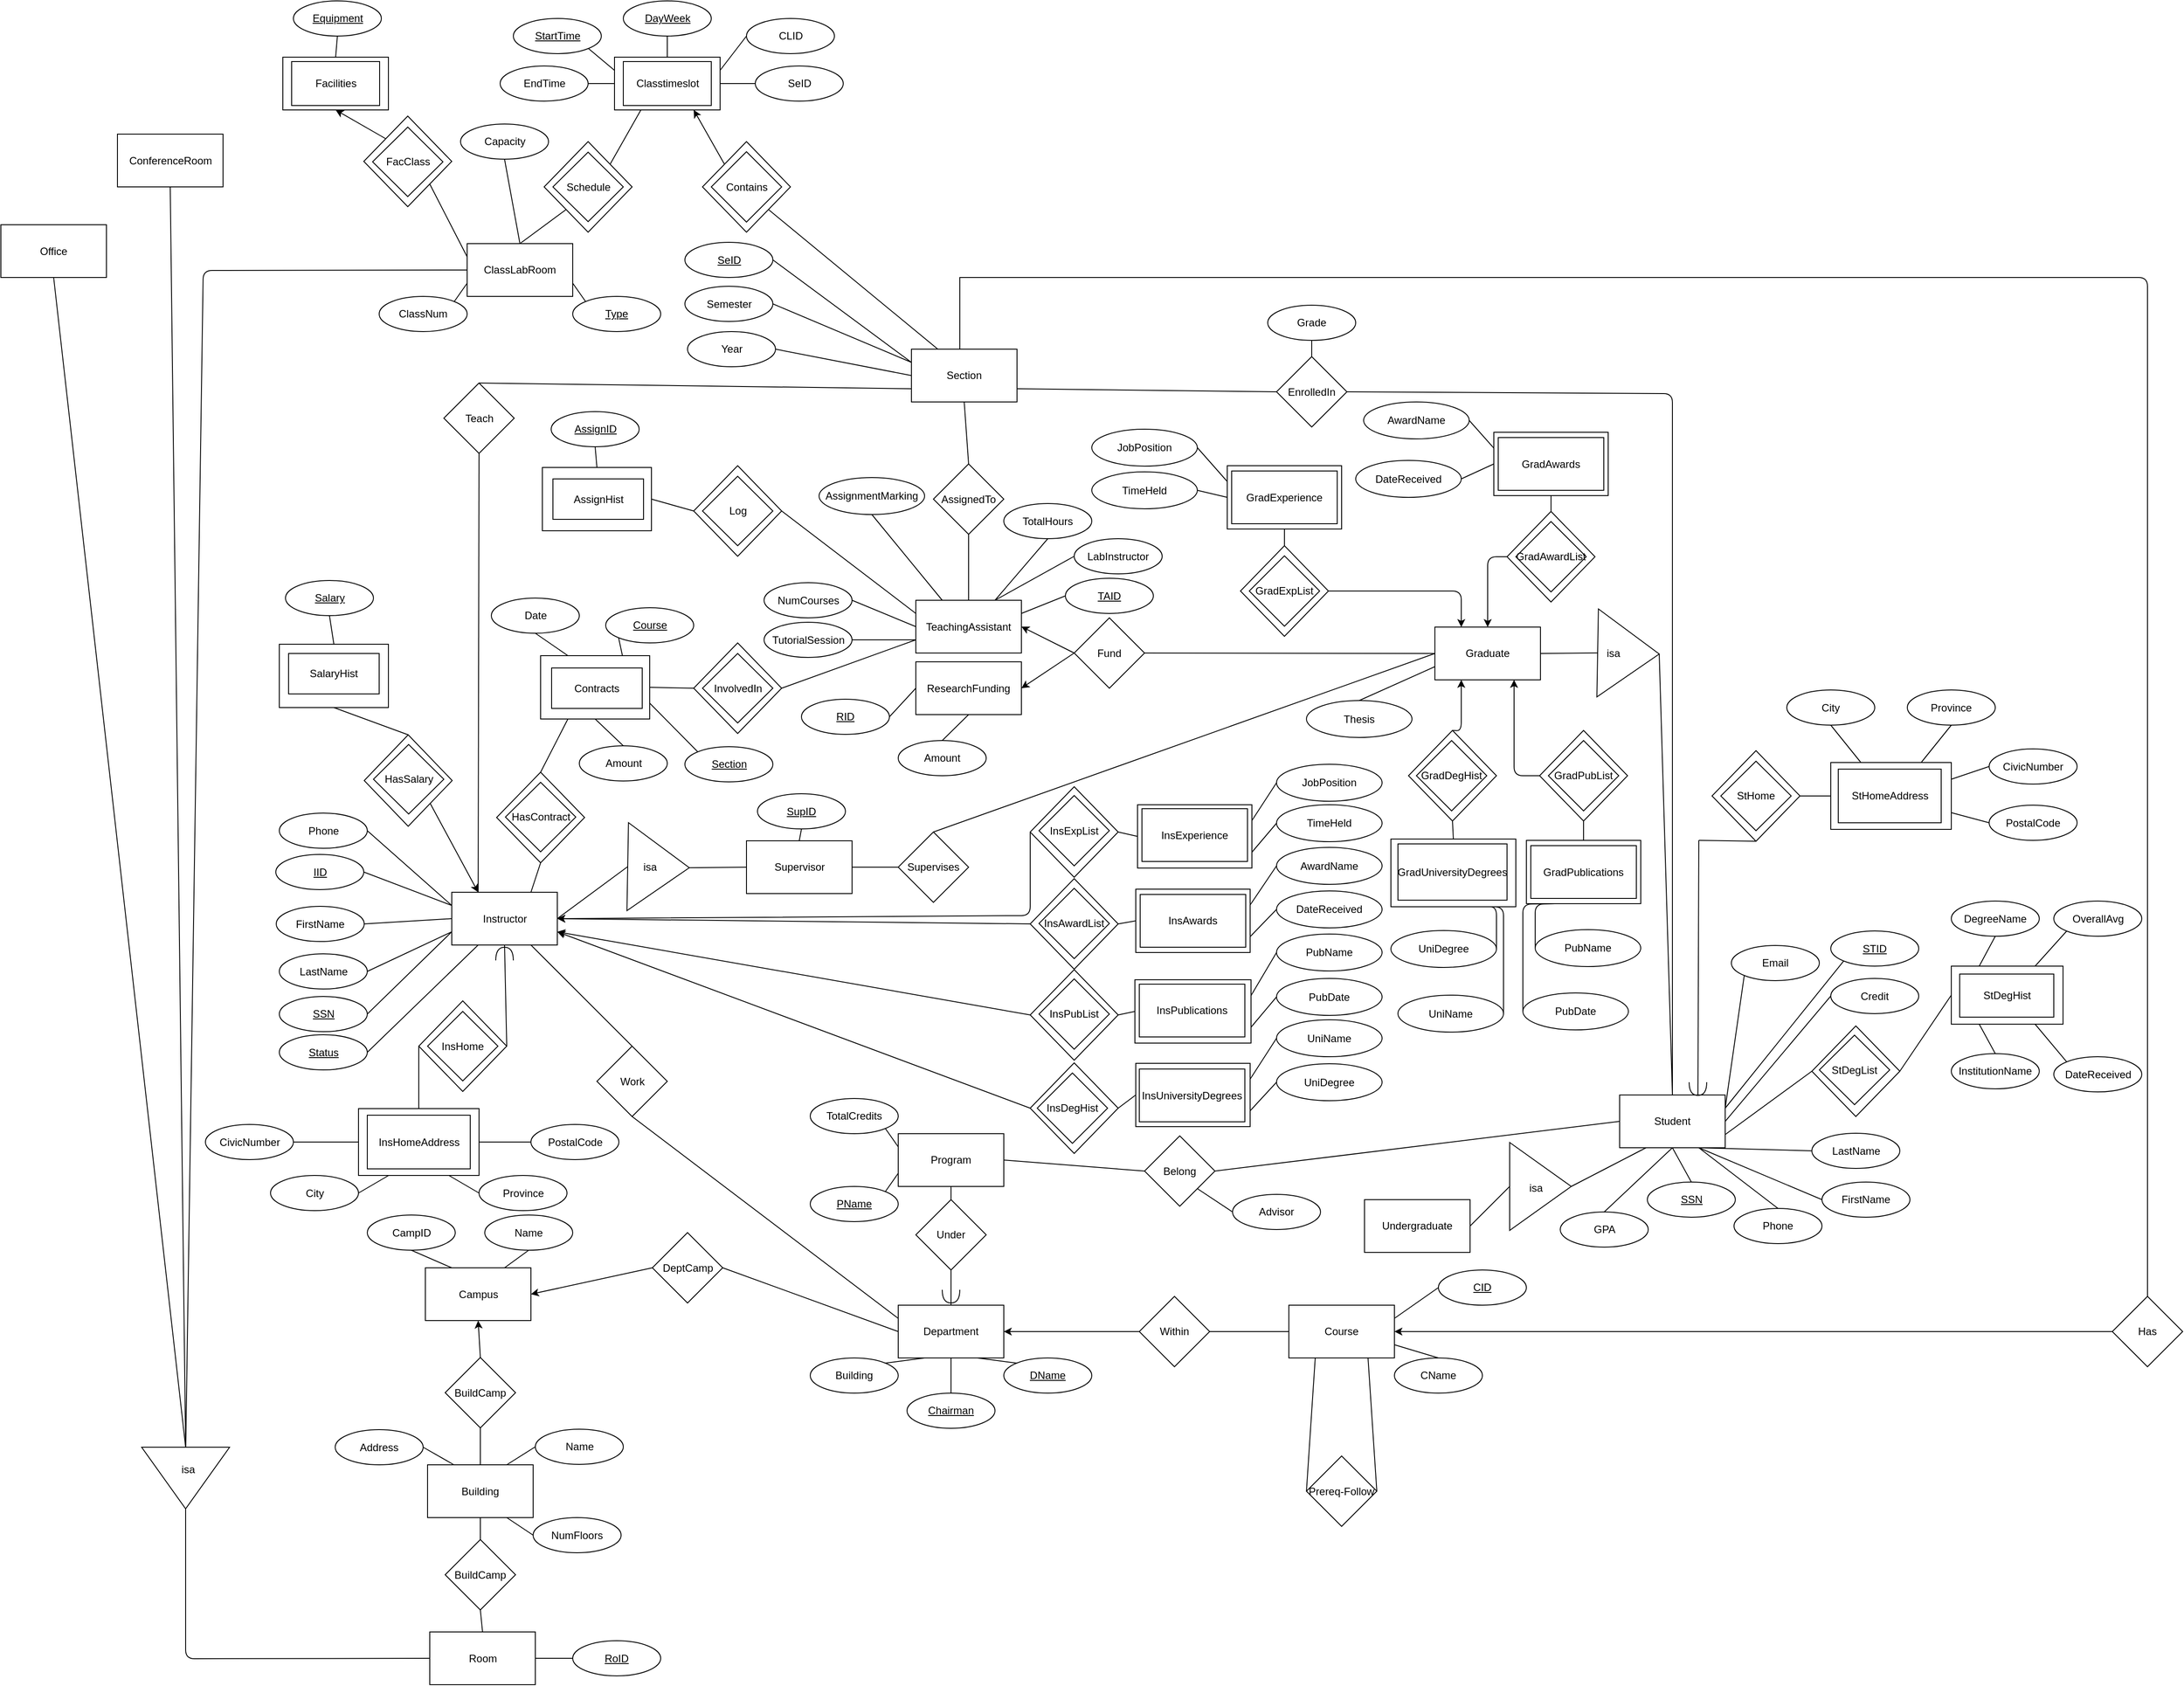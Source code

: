 <mxfile version="11.0.8" type="device"><diagram id="D8E87HKC7J93LaOzr_YF" name="Page-1"><mxGraphModel dx="1720" dy="747" grid="1" gridSize="10" guides="1" tooltips="1" connect="1" arrows="1" fold="1" page="1" pageScale="1" pageWidth="850" pageHeight="1100" math="0" shadow="0"><root><mxCell id="0"/><mxCell id="1" parent="0"/><mxCell id="quONxBVD-cLYEQwh4i3r-1" value="Department" style="rounded=0;whiteSpace=wrap;html=1;" vertex="1" parent="1"><mxGeometry x="1140" y="1793" width="120" height="60" as="geometry"/></mxCell><mxCell id="quONxBVD-cLYEQwh4i3r-2" value="&lt;u&gt;DName&lt;/u&gt;" style="ellipse;whiteSpace=wrap;html=1;" vertex="1" parent="1"><mxGeometry x="1260" y="1853" width="100" height="40" as="geometry"/></mxCell><mxCell id="quONxBVD-cLYEQwh4i3r-3" value="" style="endArrow=none;html=1;entryX=0;entryY=0;entryDx=0;entryDy=0;exitX=0.75;exitY=1;exitDx=0;exitDy=0;" edge="1" parent="1" source="quONxBVD-cLYEQwh4i3r-1" target="quONxBVD-cLYEQwh4i3r-2"><mxGeometry width="50" height="50" relative="1" as="geometry"><mxPoint x="640" y="1863" as="sourcePoint"/><mxPoint x="690" y="1813" as="targetPoint"/></mxGeometry></mxCell><mxCell id="quONxBVD-cLYEQwh4i3r-4" value="Building" style="ellipse;whiteSpace=wrap;html=1;" vertex="1" parent="1"><mxGeometry x="1040" y="1853" width="100" height="40" as="geometry"/></mxCell><mxCell id="quONxBVD-cLYEQwh4i3r-5" style="edgeStyle=orthogonalEdgeStyle;rounded=0;orthogonalLoop=1;jettySize=auto;html=1;exitX=0;exitY=0.25;exitDx=0;exitDy=0;" edge="1" parent="1" source="quONxBVD-cLYEQwh4i3r-6"><mxGeometry relative="1" as="geometry"><mxPoint x="1584" y="1808" as="targetPoint"/></mxGeometry></mxCell><mxCell id="quONxBVD-cLYEQwh4i3r-6" value="Course" style="rounded=0;whiteSpace=wrap;html=1;" vertex="1" parent="1"><mxGeometry x="1584" y="1793" width="120" height="60" as="geometry"/></mxCell><mxCell id="quONxBVD-cLYEQwh4i3r-7" value="CName" style="ellipse;whiteSpace=wrap;html=1;" vertex="1" parent="1"><mxGeometry x="1704" y="1853" width="100" height="40" as="geometry"/></mxCell><mxCell id="quONxBVD-cLYEQwh4i3r-8" value="" style="endArrow=none;html=1;exitX=0.5;exitY=0;exitDx=0;exitDy=0;entryX=1;entryY=0.75;entryDx=0;entryDy=0;" edge="1" parent="1" source="quONxBVD-cLYEQwh4i3r-7" target="quONxBVD-cLYEQwh4i3r-6"><mxGeometry width="50" height="50" relative="1" as="geometry"><mxPoint x="1441" y="1864" as="sourcePoint"/><mxPoint x="1484" y="1853" as="targetPoint"/></mxGeometry></mxCell><mxCell id="quONxBVD-cLYEQwh4i3r-9" value="Within" style="rhombus;whiteSpace=wrap;html=1;" vertex="1" parent="1"><mxGeometry x="1414" y="1783" width="80" height="80" as="geometry"/></mxCell><mxCell id="quONxBVD-cLYEQwh4i3r-10" value="&lt;u&gt;CID&lt;/u&gt;" style="ellipse;whiteSpace=wrap;html=1;" vertex="1" parent="1"><mxGeometry x="1754" y="1753" width="100" height="40" as="geometry"/></mxCell><mxCell id="quONxBVD-cLYEQwh4i3r-11" value="" style="endArrow=none;html=1;exitX=0;exitY=0.5;exitDx=0;exitDy=0;entryX=1;entryY=0.25;entryDx=0;entryDy=0;" edge="1" parent="1" source="quONxBVD-cLYEQwh4i3r-10" target="quONxBVD-cLYEQwh4i3r-6"><mxGeometry width="50" height="50" relative="1" as="geometry"><mxPoint x="1754" y="1783" as="sourcePoint"/><mxPoint x="1584" y="1763" as="targetPoint"/></mxGeometry></mxCell><mxCell id="quONxBVD-cLYEQwh4i3r-12" value="" style="endArrow=classic;html=1;entryX=1;entryY=0.5;entryDx=0;entryDy=0;exitX=0;exitY=0.5;exitDx=0;exitDy=0;" edge="1" parent="1" source="quONxBVD-cLYEQwh4i3r-9" target="quONxBVD-cLYEQwh4i3r-1"><mxGeometry width="50" height="50" relative="1" as="geometry"><mxPoint x="810" y="1913" as="sourcePoint"/><mxPoint x="860" y="1863" as="targetPoint"/></mxGeometry></mxCell><mxCell id="quONxBVD-cLYEQwh4i3r-13" value="" style="endArrow=none;html=1;entryX=1;entryY=0.5;entryDx=0;entryDy=0;exitX=0;exitY=0.5;exitDx=0;exitDy=0;" edge="1" parent="1" source="quONxBVD-cLYEQwh4i3r-6" target="quONxBVD-cLYEQwh4i3r-9"><mxGeometry width="50" height="50" relative="1" as="geometry"><mxPoint x="854" y="1973" as="sourcePoint"/><mxPoint x="904" y="1923" as="targetPoint"/></mxGeometry></mxCell><mxCell id="quONxBVD-cLYEQwh4i3r-14" value="" style="endArrow=none;html=1;entryX=0;entryY=0.25;entryDx=0;entryDy=0;exitX=0.5;exitY=1;exitDx=0;exitDy=0;" edge="1" parent="1" source="quONxBVD-cLYEQwh4i3r-15" target="quONxBVD-cLYEQwh4i3r-1"><mxGeometry width="50" height="50" relative="1" as="geometry"><mxPoint x="1090" y="1560.5" as="sourcePoint"/><mxPoint x="750" y="1800.5" as="targetPoint"/></mxGeometry></mxCell><mxCell id="quONxBVD-cLYEQwh4i3r-15" value="Work" style="rhombus;whiteSpace=wrap;html=1;" vertex="1" parent="1"><mxGeometry x="797.5" y="1498.5" width="80" height="80" as="geometry"/></mxCell><mxCell id="quONxBVD-cLYEQwh4i3r-16" value="" style="endArrow=none;html=1;exitX=0.5;exitY=0;exitDx=0;exitDy=0;entryX=0.75;entryY=1;entryDx=0;entryDy=0;" edge="1" parent="1" source="quONxBVD-cLYEQwh4i3r-15" target="quONxBVD-cLYEQwh4i3r-17"><mxGeometry width="50" height="50" relative="1" as="geometry"><mxPoint x="797.5" y="1493.5" as="sourcePoint"/><mxPoint x="877.5" y="1393.5" as="targetPoint"/></mxGeometry></mxCell><mxCell id="quONxBVD-cLYEQwh4i3r-17" value="Instructor" style="rounded=0;whiteSpace=wrap;html=1;" vertex="1" parent="1"><mxGeometry x="632.5" y="1323.5" width="120" height="60" as="geometry"/></mxCell><mxCell id="quONxBVD-cLYEQwh4i3r-18" value="&lt;u&gt;IID&lt;/u&gt;" style="ellipse;whiteSpace=wrap;html=1;" vertex="1" parent="1"><mxGeometry x="432.5" y="1280.5" width="100" height="40" as="geometry"/></mxCell><mxCell id="quONxBVD-cLYEQwh4i3r-19" value="FirstName" style="ellipse;whiteSpace=wrap;html=1;" vertex="1" parent="1"><mxGeometry x="433" y="1339.5" width="100" height="40" as="geometry"/></mxCell><mxCell id="quONxBVD-cLYEQwh4i3r-20" value="" style="endArrow=none;html=1;entryX=0;entryY=0.5;entryDx=0;entryDy=0;exitX=1;exitY=0.5;exitDx=0;exitDy=0;" edge="1" parent="1" source="quONxBVD-cLYEQwh4i3r-19" target="quONxBVD-cLYEQwh4i3r-17"><mxGeometry width="50" height="50" relative="1" as="geometry"><mxPoint x="782.5" y="1483.5" as="sourcePoint"/><mxPoint x="832.5" y="1433.5" as="targetPoint"/></mxGeometry></mxCell><mxCell id="quONxBVD-cLYEQwh4i3r-21" value="" style="endArrow=none;html=1;entryX=0;entryY=0.25;entryDx=0;entryDy=0;exitX=1;exitY=0.5;exitDx=0;exitDy=0;" edge="1" parent="1" source="quONxBVD-cLYEQwh4i3r-18" target="quONxBVD-cLYEQwh4i3r-17"><mxGeometry width="50" height="50" relative="1" as="geometry"><mxPoint x="552.5" y="1853.5" as="sourcePoint"/><mxPoint x="602.5" y="1803.5" as="targetPoint"/></mxGeometry></mxCell><mxCell id="quONxBVD-cLYEQwh4i3r-22" value="Student" style="rounded=0;whiteSpace=wrap;html=1;" vertex="1" parent="1"><mxGeometry x="1960" y="1554" width="120" height="60" as="geometry"/></mxCell><mxCell id="quONxBVD-cLYEQwh4i3r-23" value="" style="endArrow=none;html=1;entryX=0.5;entryY=0;entryDx=0;entryDy=0;" edge="1" parent="1" source="quONxBVD-cLYEQwh4i3r-127" target="quONxBVD-cLYEQwh4i3r-1"><mxGeometry width="50" height="50" relative="1" as="geometry"><mxPoint x="1200" y="1633" as="sourcePoint"/><mxPoint x="760" y="1903" as="targetPoint"/></mxGeometry></mxCell><mxCell id="quONxBVD-cLYEQwh4i3r-24" value="Program" style="rounded=0;whiteSpace=wrap;html=1;" vertex="1" parent="1"><mxGeometry x="1140" y="1598" width="120" height="60" as="geometry"/></mxCell><mxCell id="quONxBVD-cLYEQwh4i3r-25" value="&lt;u&gt;STID&lt;/u&gt;" style="ellipse;whiteSpace=wrap;html=1;" vertex="1" parent="1"><mxGeometry x="2200" y="1367.5" width="100" height="40" as="geometry"/></mxCell><mxCell id="quONxBVD-cLYEQwh4i3r-26" value="FirstName" style="ellipse;whiteSpace=wrap;html=1;" vertex="1" parent="1"><mxGeometry x="2190" y="1653" width="100" height="40" as="geometry"/></mxCell><mxCell id="quONxBVD-cLYEQwh4i3r-27" value="LastName" style="ellipse;whiteSpace=wrap;html=1;" vertex="1" parent="1"><mxGeometry x="2178.5" y="1597.5" width="100" height="40" as="geometry"/></mxCell><mxCell id="quONxBVD-cLYEQwh4i3r-28" value="" style="endArrow=none;html=1;entryX=0;entryY=0.5;entryDx=0;entryDy=0;exitX=0.75;exitY=1;exitDx=0;exitDy=0;" edge="1" parent="1" source="quONxBVD-cLYEQwh4i3r-22" target="quONxBVD-cLYEQwh4i3r-27"><mxGeometry width="50" height="50" relative="1" as="geometry"><mxPoint x="670" y="1850.5" as="sourcePoint"/><mxPoint x="720" y="1800.5" as="targetPoint"/></mxGeometry></mxCell><mxCell id="quONxBVD-cLYEQwh4i3r-29" value="" style="endArrow=none;html=1;entryX=0;entryY=0.5;entryDx=0;entryDy=0;exitX=0.75;exitY=1;exitDx=0;exitDy=0;" edge="1" parent="1" source="quONxBVD-cLYEQwh4i3r-22" target="quONxBVD-cLYEQwh4i3r-26"><mxGeometry width="50" height="50" relative="1" as="geometry"><mxPoint x="670" y="1850.5" as="sourcePoint"/><mxPoint x="720" y="1800.5" as="targetPoint"/></mxGeometry></mxCell><mxCell id="quONxBVD-cLYEQwh4i3r-30" value="" style="endArrow=none;html=1;entryX=0;entryY=1;entryDx=0;entryDy=0;exitX=1;exitY=0.25;exitDx=0;exitDy=0;" edge="1" parent="1" source="quONxBVD-cLYEQwh4i3r-22" target="quONxBVD-cLYEQwh4i3r-25"><mxGeometry width="50" height="50" relative="1" as="geometry"><mxPoint x="670" y="1850.5" as="sourcePoint"/><mxPoint x="720" y="1800.5" as="targetPoint"/></mxGeometry></mxCell><mxCell id="quONxBVD-cLYEQwh4i3r-31" value="Under" style="rhombus;whiteSpace=wrap;html=1;" vertex="1" parent="1"><mxGeometry x="1160" y="1673" width="80" height="80" as="geometry"/></mxCell><mxCell id="quONxBVD-cLYEQwh4i3r-32" value="" style="endArrow=none;html=1;entryX=0.5;entryY=1;entryDx=0;entryDy=0;exitX=0.5;exitY=0;exitDx=0;exitDy=0;" edge="1" parent="1" source="quONxBVD-cLYEQwh4i3r-31" target="quONxBVD-cLYEQwh4i3r-24"><mxGeometry width="50" height="50" relative="1" as="geometry"><mxPoint x="660" y="1953" as="sourcePoint"/><mxPoint x="710" y="1903" as="targetPoint"/></mxGeometry></mxCell><mxCell id="quONxBVD-cLYEQwh4i3r-33" value="" style="endArrow=none;html=1;entryX=1;entryY=0.5;entryDx=0;entryDy=0;exitX=0;exitY=0.5;exitDx=0;exitDy=0;" edge="1" parent="1" source="quONxBVD-cLYEQwh4i3r-86" target="quONxBVD-cLYEQwh4i3r-24"><mxGeometry width="50" height="50" relative="1" as="geometry"><mxPoint x="1300" y="1573" as="sourcePoint"/><mxPoint x="1259.941" y="1573.471" as="targetPoint"/></mxGeometry></mxCell><mxCell id="quONxBVD-cLYEQwh4i3r-34" value="" style="endArrow=none;html=1;entryX=1;entryY=0.5;entryDx=0;entryDy=0;exitX=0.5;exitY=1;exitDx=0;exitDy=0;exitPerimeter=0;" edge="1" parent="1" source="quONxBVD-cLYEQwh4i3r-77" target="quONxBVD-cLYEQwh4i3r-83"><mxGeometry width="50" height="50" relative="1" as="geometry"><mxPoint x="680" y="1820.5" as="sourcePoint"/><mxPoint x="1770" y="1320.5" as="targetPoint"/></mxGeometry></mxCell><mxCell id="quONxBVD-cLYEQwh4i3r-35" value="Section" style="rounded=0;whiteSpace=wrap;html=1;" vertex="1" parent="1"><mxGeometry x="1155" y="706" width="120" height="60" as="geometry"/></mxCell><mxCell id="quONxBVD-cLYEQwh4i3r-36" value="EnrolledIn" style="rhombus;whiteSpace=wrap;html=1;" vertex="1" parent="1"><mxGeometry x="1570" y="714.5" width="80" height="80" as="geometry"/></mxCell><mxCell id="quONxBVD-cLYEQwh4i3r-37" value="Teach" style="rhombus;whiteSpace=wrap;html=1;" vertex="1" parent="1"><mxGeometry x="623.5" y="744.5" width="80" height="80" as="geometry"/></mxCell><mxCell id="quONxBVD-cLYEQwh4i3r-38" value="" style="endArrow=none;html=1;entryX=0;entryY=0.75;entryDx=0;entryDy=0;exitX=0.5;exitY=0;exitDx=0;exitDy=0;" edge="1" parent="1" source="quONxBVD-cLYEQwh4i3r-37" target="quONxBVD-cLYEQwh4i3r-35"><mxGeometry width="50" height="50" relative="1" as="geometry"><mxPoint x="975" y="836" as="sourcePoint"/><mxPoint x="720" y="1496" as="targetPoint"/></mxGeometry></mxCell><mxCell id="quONxBVD-cLYEQwh4i3r-39" value="" style="endArrow=none;html=1;entryX=1;entryY=0.75;entryDx=0;entryDy=0;exitX=0;exitY=0.5;exitDx=0;exitDy=0;" edge="1" parent="1" source="quONxBVD-cLYEQwh4i3r-36" target="quONxBVD-cLYEQwh4i3r-35"><mxGeometry width="50" height="50" relative="1" as="geometry"><mxPoint x="670" y="1850.5" as="sourcePoint"/><mxPoint x="720" y="1800.5" as="targetPoint"/></mxGeometry></mxCell><mxCell id="quONxBVD-cLYEQwh4i3r-40" value="" style="endArrow=none;html=1;entryX=0.25;entryY=0;entryDx=0;entryDy=0;exitX=1;exitY=1;exitDx=0;exitDy=0;" edge="1" parent="1" source="quONxBVD-cLYEQwh4i3r-48" target="quONxBVD-cLYEQwh4i3r-35"><mxGeometry width="50" height="50" relative="1" as="geometry"><mxPoint x="950" y="721" as="sourcePoint"/><mxPoint x="720" y="1496" as="targetPoint"/></mxGeometry></mxCell><mxCell id="quONxBVD-cLYEQwh4i3r-41" value="Prereq-Follow" style="rhombus;whiteSpace=wrap;html=1;" vertex="1" parent="1"><mxGeometry x="1604" y="1964.5" width="80" height="80" as="geometry"/></mxCell><mxCell id="quONxBVD-cLYEQwh4i3r-42" value="Semester" style="ellipse;whiteSpace=wrap;html=1;" vertex="1" parent="1"><mxGeometry x="897.5" y="634.5" width="100" height="40" as="geometry"/></mxCell><mxCell id="quONxBVD-cLYEQwh4i3r-43" value="Year" style="ellipse;whiteSpace=wrap;html=1;" vertex="1" parent="1"><mxGeometry x="900.5" y="686" width="100" height="40" as="geometry"/></mxCell><mxCell id="quONxBVD-cLYEQwh4i3r-44" value="" style="endArrow=none;html=1;entryX=0;entryY=0.25;entryDx=0;entryDy=0;exitX=1;exitY=0.5;exitDx=0;exitDy=0;" edge="1" parent="1" source="quONxBVD-cLYEQwh4i3r-42" target="quONxBVD-cLYEQwh4i3r-35"><mxGeometry width="50" height="50" relative="1" as="geometry"><mxPoint x="537.5" y="1556" as="sourcePoint"/><mxPoint x="1022.5" y="686" as="targetPoint"/></mxGeometry></mxCell><mxCell id="quONxBVD-cLYEQwh4i3r-45" value="" style="endArrow=none;html=1;entryX=0;entryY=0.5;entryDx=0;entryDy=0;exitX=1;exitY=0.5;exitDx=0;exitDy=0;" edge="1" parent="1" source="quONxBVD-cLYEQwh4i3r-43" target="quONxBVD-cLYEQwh4i3r-35"><mxGeometry width="50" height="50" relative="1" as="geometry"><mxPoint x="537.5" y="1860.5" as="sourcePoint"/><mxPoint x="1022.5" y="686" as="targetPoint"/></mxGeometry></mxCell><mxCell id="quONxBVD-cLYEQwh4i3r-46" value="&lt;u&gt;SeID&lt;/u&gt;" style="ellipse;whiteSpace=wrap;html=1;" vertex="1" parent="1"><mxGeometry x="897.5" y="584.5" width="100" height="40" as="geometry"/></mxCell><mxCell id="quONxBVD-cLYEQwh4i3r-47" value="" style="endArrow=none;html=1;entryX=1;entryY=0.5;entryDx=0;entryDy=0;exitX=0;exitY=0.25;exitDx=0;exitDy=0;" edge="1" parent="1" source="quONxBVD-cLYEQwh4i3r-35" target="quONxBVD-cLYEQwh4i3r-46"><mxGeometry width="50" height="50" relative="1" as="geometry"><mxPoint x="1022.5" y="671" as="sourcePoint"/><mxPoint x="587.5" y="1506" as="targetPoint"/></mxGeometry></mxCell><mxCell id="quONxBVD-cLYEQwh4i3r-48" value="" style="rhombus;whiteSpace=wrap;html=1;" vertex="1" parent="1"><mxGeometry x="917.5" y="470" width="100" height="103" as="geometry"/></mxCell><mxCell id="quONxBVD-cLYEQwh4i3r-49" value="ClassLabRoom" style="rounded=0;whiteSpace=wrap;html=1;" vertex="1" parent="1"><mxGeometry x="650" y="586" width="120" height="60" as="geometry"/></mxCell><mxCell id="quONxBVD-cLYEQwh4i3r-50" value="" style="rounded=0;whiteSpace=wrap;html=1;" vertex="1" parent="1"><mxGeometry x="817.5" y="374" width="120" height="60" as="geometry"/></mxCell><mxCell id="quONxBVD-cLYEQwh4i3r-51" value="ClassNum" style="ellipse;whiteSpace=wrap;html=1;" vertex="1" parent="1"><mxGeometry x="550" y="646" width="100" height="40" as="geometry"/></mxCell><mxCell id="quONxBVD-cLYEQwh4i3r-52" value="" style="endArrow=none;html=1;entryX=0;entryY=0.75;entryDx=0;entryDy=0;exitX=1;exitY=0;exitDx=0;exitDy=0;" edge="1" parent="1" source="quONxBVD-cLYEQwh4i3r-51" target="quONxBVD-cLYEQwh4i3r-49"><mxGeometry width="50" height="50" relative="1" as="geometry"><mxPoint x="550" y="1496" as="sourcePoint"/><mxPoint x="600" y="1446" as="targetPoint"/></mxGeometry></mxCell><mxCell id="quONxBVD-cLYEQwh4i3r-53" value="&lt;u&gt;StartTime&lt;/u&gt;" style="ellipse;whiteSpace=wrap;html=1;" vertex="1" parent="1"><mxGeometry x="702.5" y="330" width="100" height="40" as="geometry"/></mxCell><mxCell id="quONxBVD-cLYEQwh4i3r-54" value="EndTime" style="ellipse;whiteSpace=wrap;html=1;" vertex="1" parent="1"><mxGeometry x="687.5" y="384" width="100" height="40" as="geometry"/></mxCell><mxCell id="quONxBVD-cLYEQwh4i3r-55" value="" style="endArrow=none;html=1;exitX=1;exitY=0;exitDx=0;exitDy=0;entryX=0;entryY=0.75;entryDx=0;entryDy=0;" edge="1" parent="1" source="quONxBVD-cLYEQwh4i3r-56" target="quONxBVD-cLYEQwh4i3r-24"><mxGeometry width="50" height="50" relative="1" as="geometry"><mxPoint x="1090" y="1468" as="sourcePoint"/><mxPoint x="1170" y="1503" as="targetPoint"/></mxGeometry></mxCell><mxCell id="quONxBVD-cLYEQwh4i3r-56" value="&lt;u&gt;PName&lt;/u&gt;" style="ellipse;whiteSpace=wrap;html=1;" vertex="1" parent="1"><mxGeometry x="1040" y="1658" width="100" height="40" as="geometry"/></mxCell><mxCell id="quONxBVD-cLYEQwh4i3r-57" value="" style="endArrow=none;html=1;exitX=0.5;exitY=0;exitDx=0;exitDy=0;" edge="1" parent="1" source="quONxBVD-cLYEQwh4i3r-93"><mxGeometry width="50" height="50" relative="1" as="geometry"><mxPoint x="2560" y="1710" as="sourcePoint"/><mxPoint x="1210" y="624.5" as="targetPoint"/><Array as="points"><mxPoint x="2560" y="1294.5"/><mxPoint x="2560" y="624.5"/></Array></mxGeometry></mxCell><mxCell id="quONxBVD-cLYEQwh4i3r-58" value="" style="endArrow=classic;html=1;entryX=1;entryY=0.5;entryDx=0;entryDy=0;exitX=0;exitY=0.5;exitDx=0;exitDy=0;" edge="1" parent="1" target="quONxBVD-cLYEQwh4i3r-6" source="quONxBVD-cLYEQwh4i3r-93"><mxGeometry width="50" height="50" relative="1" as="geometry"><mxPoint x="2510" y="1763" as="sourcePoint"/><mxPoint x="880" y="1860.5" as="targetPoint"/></mxGeometry></mxCell><mxCell id="quONxBVD-cLYEQwh4i3r-59" value="ResearchFunding" style="rounded=0;whiteSpace=wrap;html=1;" vertex="1" parent="1"><mxGeometry x="1160" y="1061.5" width="120" height="60" as="geometry"/></mxCell><mxCell id="quONxBVD-cLYEQwh4i3r-60" value="TeachingAssistant" style="rounded=0;whiteSpace=wrap;html=1;" vertex="1" parent="1"><mxGeometry x="1160" y="991.5" width="120" height="60" as="geometry"/></mxCell><mxCell id="quONxBVD-cLYEQwh4i3r-61" value="" style="endArrow=classic;html=1;entryX=1;entryY=0.5;entryDx=0;entryDy=0;exitX=0;exitY=0.5;exitDx=0;exitDy=0;" edge="1" parent="1" source="quONxBVD-cLYEQwh4i3r-87" target="quONxBVD-cLYEQwh4i3r-60"><mxGeometry width="50" height="50" relative="1" as="geometry"><mxPoint x="1460" y="1021.5" as="sourcePoint"/><mxPoint x="680" y="1611.5" as="targetPoint"/></mxGeometry></mxCell><mxCell id="quONxBVD-cLYEQwh4i3r-62" value="" style="endArrow=classic;html=1;entryX=1;entryY=0.5;entryDx=0;entryDy=0;exitX=0;exitY=0.5;exitDx=0;exitDy=0;" edge="1" parent="1" source="quONxBVD-cLYEQwh4i3r-87" target="quONxBVD-cLYEQwh4i3r-59"><mxGeometry width="50" height="50" relative="1" as="geometry"><mxPoint x="1470" y="1231.5" as="sourcePoint"/><mxPoint x="680" y="1611.5" as="targetPoint"/></mxGeometry></mxCell><mxCell id="quONxBVD-cLYEQwh4i3r-63" value="GPA" style="ellipse;whiteSpace=wrap;html=1;" vertex="1" parent="1"><mxGeometry x="1892.5" y="1687" width="100" height="40" as="geometry"/></mxCell><mxCell id="quONxBVD-cLYEQwh4i3r-64" value="" style="endArrow=none;html=1;entryX=0.5;entryY=1;entryDx=0;entryDy=0;exitX=0.5;exitY=0;exitDx=0;exitDy=0;" edge="1" parent="1" source="quONxBVD-cLYEQwh4i3r-63" target="quONxBVD-cLYEQwh4i3r-22"><mxGeometry width="50" height="50" relative="1" as="geometry"><mxPoint x="780" y="1910.5" as="sourcePoint"/><mxPoint x="830" y="1860.5" as="targetPoint"/></mxGeometry></mxCell><mxCell id="quONxBVD-cLYEQwh4i3r-65" value="TutorialSession" style="ellipse;whiteSpace=wrap;html=1;" vertex="1" parent="1"><mxGeometry x="987.5" y="1016.5" width="100" height="40" as="geometry"/></mxCell><mxCell id="quONxBVD-cLYEQwh4i3r-66" value="LabInstructor" style="ellipse;whiteSpace=wrap;html=1;" vertex="1" parent="1"><mxGeometry x="1340" y="921.5" width="100" height="40" as="geometry"/></mxCell><mxCell id="quONxBVD-cLYEQwh4i3r-67" value="AssignmentMarking" style="ellipse;whiteSpace=wrap;html=1;" vertex="1" parent="1"><mxGeometry x="1050" y="852" width="120" height="42" as="geometry"/></mxCell><mxCell id="quONxBVD-cLYEQwh4i3r-68" value="TotalHours" style="ellipse;whiteSpace=wrap;html=1;" vertex="1" parent="1"><mxGeometry x="1260" y="881.5" width="100" height="40" as="geometry"/></mxCell><mxCell id="quONxBVD-cLYEQwh4i3r-69" value="NumCourses" style="ellipse;whiteSpace=wrap;html=1;" vertex="1" parent="1"><mxGeometry x="987.5" y="971.5" width="100" height="40" as="geometry"/></mxCell><mxCell id="quONxBVD-cLYEQwh4i3r-70" value="Capacity" style="ellipse;whiteSpace=wrap;html=1;" vertex="1" parent="1"><mxGeometry x="642.5" y="450" width="100" height="40" as="geometry"/></mxCell><mxCell id="quONxBVD-cLYEQwh4i3r-71" value="" style="endArrow=none;html=1;entryX=0.5;entryY=0;entryDx=0;entryDy=0;exitX=0.5;exitY=1;exitDx=0;exitDy=0;" edge="1" parent="1" source="quONxBVD-cLYEQwh4i3r-70" target="quONxBVD-cLYEQwh4i3r-49"><mxGeometry width="50" height="50" relative="1" as="geometry"><mxPoint x="520" y="1496" as="sourcePoint"/><mxPoint x="570" y="1446" as="targetPoint"/></mxGeometry></mxCell><mxCell id="quONxBVD-cLYEQwh4i3r-72" value="" style="endArrow=none;html=1;entryX=1;entryY=0.5;entryDx=0;entryDy=0;exitX=0;exitY=0.75;exitDx=0;exitDy=0;" edge="1" parent="1" source="quONxBVD-cLYEQwh4i3r-60" target="quONxBVD-cLYEQwh4i3r-65"><mxGeometry width="50" height="50" relative="1" as="geometry"><mxPoint x="500" y="1661.5" as="sourcePoint"/><mxPoint x="550" y="1611.5" as="targetPoint"/></mxGeometry></mxCell><mxCell id="quONxBVD-cLYEQwh4i3r-73" value="" style="endArrow=none;html=1;entryX=1;entryY=0.5;entryDx=0;entryDy=0;exitX=0;exitY=0.5;exitDx=0;exitDy=0;" edge="1" parent="1" source="quONxBVD-cLYEQwh4i3r-60" target="quONxBVD-cLYEQwh4i3r-69"><mxGeometry width="50" height="50" relative="1" as="geometry"><mxPoint x="500" y="1661.5" as="sourcePoint"/><mxPoint x="550" y="1611.5" as="targetPoint"/></mxGeometry></mxCell><mxCell id="quONxBVD-cLYEQwh4i3r-74" value="" style="endArrow=none;html=1;exitX=0;exitY=0.5;exitDx=0;exitDy=0;entryX=0.75;entryY=0;entryDx=0;entryDy=0;" edge="1" parent="1" source="quONxBVD-cLYEQwh4i3r-66" target="quONxBVD-cLYEQwh4i3r-60"><mxGeometry width="50" height="50" relative="1" as="geometry"><mxPoint x="500" y="1661.5" as="sourcePoint"/><mxPoint x="1190" y="991.5" as="targetPoint"/></mxGeometry></mxCell><mxCell id="quONxBVD-cLYEQwh4i3r-75" value="" style="endArrow=none;html=1;entryX=0.5;entryY=1;entryDx=0;entryDy=0;exitX=0.25;exitY=0;exitDx=0;exitDy=0;" edge="1" parent="1" source="quONxBVD-cLYEQwh4i3r-60" target="quONxBVD-cLYEQwh4i3r-67"><mxGeometry width="50" height="50" relative="1" as="geometry"><mxPoint x="500" y="1661.5" as="sourcePoint"/><mxPoint x="550" y="1611.5" as="targetPoint"/></mxGeometry></mxCell><mxCell id="quONxBVD-cLYEQwh4i3r-76" value="" style="endArrow=none;html=1;entryX=0.5;entryY=1;entryDx=0;entryDy=0;exitX=0.75;exitY=0;exitDx=0;exitDy=0;" edge="1" parent="1" source="quONxBVD-cLYEQwh4i3r-60" target="quONxBVD-cLYEQwh4i3r-68"><mxGeometry width="50" height="50" relative="1" as="geometry"><mxPoint x="500" y="1661.5" as="sourcePoint"/><mxPoint x="550" y="1611.5" as="targetPoint"/></mxGeometry></mxCell><mxCell id="quONxBVD-cLYEQwh4i3r-77" value="" style="verticalLabelPosition=bottom;verticalAlign=top;html=1;shape=mxgraph.basic.acute_triangle;dx=0.5;rotation=91;" vertex="1" parent="1"><mxGeometry x="1920" y="1017" width="100" height="70" as="geometry"/></mxCell><mxCell id="quONxBVD-cLYEQwh4i3r-78" value="" style="verticalLabelPosition=bottom;verticalAlign=top;html=1;shape=mxgraph.basic.acute_triangle;dx=0.5;rotation=90;" vertex="1" parent="1"><mxGeometry x="1820" y="1623" width="100" height="70" as="geometry"/></mxCell><mxCell id="quONxBVD-cLYEQwh4i3r-79" value="isa" style="text;html=1;strokeColor=none;fillColor=none;align=center;verticalAlign=middle;whiteSpace=wrap;rounded=0;" vertex="1" parent="1"><mxGeometry x="1932.5" y="1042" width="40" height="20" as="geometry"/></mxCell><mxCell id="quONxBVD-cLYEQwh4i3r-80" value="isa" style="text;html=1;strokeColor=none;fillColor=none;align=center;verticalAlign=middle;whiteSpace=wrap;rounded=0;" vertex="1" parent="1"><mxGeometry x="1845" y="1650" width="40" height="20" as="geometry"/></mxCell><mxCell id="quONxBVD-cLYEQwh4i3r-81" value="" style="endArrow=none;html=1;entryX=0;entryY=0;entryDx=50;entryDy=0;entryPerimeter=0;exitX=0.25;exitY=1;exitDx=0;exitDy=0;" edge="1" parent="1" source="quONxBVD-cLYEQwh4i3r-22" target="quONxBVD-cLYEQwh4i3r-78"><mxGeometry width="50" height="50" relative="1" as="geometry"><mxPoint x="1090" y="1910.5" as="sourcePoint"/><mxPoint x="1140" y="1860.5" as="targetPoint"/></mxGeometry></mxCell><mxCell id="quONxBVD-cLYEQwh4i3r-82" value="" style="endArrow=none;html=1;entryX=0.5;entryY=0;entryDx=0;entryDy=0;exitX=0;exitY=0;exitDx=50;exitDy=0;exitPerimeter=0;" edge="1" parent="1" source="quONxBVD-cLYEQwh4i3r-77" target="quONxBVD-cLYEQwh4i3r-22"><mxGeometry width="50" height="50" relative="1" as="geometry"><mxPoint x="1090" y="1910.5" as="sourcePoint"/><mxPoint x="1140" y="1860.5" as="targetPoint"/></mxGeometry></mxCell><mxCell id="quONxBVD-cLYEQwh4i3r-83" value="Graduate" style="rounded=0;whiteSpace=wrap;html=1;" vertex="1" parent="1"><mxGeometry x="1750" y="1022" width="120" height="60" as="geometry"/></mxCell><mxCell id="quONxBVD-cLYEQwh4i3r-84" value="Undergraduate" style="rounded=0;whiteSpace=wrap;html=1;" vertex="1" parent="1"><mxGeometry x="1670" y="1673" width="120" height="60" as="geometry"/></mxCell><mxCell id="quONxBVD-cLYEQwh4i3r-85" value="" style="endArrow=none;html=1;exitX=1;exitY=0.5;exitDx=0;exitDy=0;entryX=0.5;entryY=1;entryDx=0;entryDy=0;entryPerimeter=0;" edge="1" parent="1" source="quONxBVD-cLYEQwh4i3r-84" target="quONxBVD-cLYEQwh4i3r-78"><mxGeometry width="50" height="50" relative="1" as="geometry"><mxPoint x="860" y="2013" as="sourcePoint"/><mxPoint x="1820" y="1544.5" as="targetPoint"/></mxGeometry></mxCell><mxCell id="quONxBVD-cLYEQwh4i3r-86" value="Belong" style="rhombus;whiteSpace=wrap;html=1;" vertex="1" parent="1"><mxGeometry x="1420" y="1600.5" width="80" height="80" as="geometry"/></mxCell><mxCell id="quONxBVD-cLYEQwh4i3r-87" value="Fund" style="rhombus;whiteSpace=wrap;html=1;" vertex="1" parent="1"><mxGeometry x="1340" y="1011.5" width="80" height="80" as="geometry"/></mxCell><mxCell id="quONxBVD-cLYEQwh4i3r-88" value="" style="endArrow=none;html=1;entryX=0;entryY=0.5;entryDx=0;entryDy=0;exitX=1;exitY=0.5;exitDx=0;exitDy=0;" edge="1" parent="1" source="quONxBVD-cLYEQwh4i3r-87" target="quONxBVD-cLYEQwh4i3r-83"><mxGeometry width="50" height="50" relative="1" as="geometry"><mxPoint x="960" y="1910.5" as="sourcePoint"/><mxPoint x="1010" y="1860.5" as="targetPoint"/></mxGeometry></mxCell><mxCell id="quONxBVD-cLYEQwh4i3r-89" value="" style="endArrow=none;html=1;entryX=1;entryY=0.5;entryDx=0;entryDy=0;exitX=0;exitY=0.5;exitDx=0;exitDy=0;" edge="1" parent="1" source="quONxBVD-cLYEQwh4i3r-22" target="quONxBVD-cLYEQwh4i3r-86"><mxGeometry width="50" height="50" relative="1" as="geometry"><mxPoint x="960" y="1910.5" as="sourcePoint"/><mxPoint x="1010" y="1860.5" as="targetPoint"/><Array as="points"/></mxGeometry></mxCell><mxCell id="quONxBVD-cLYEQwh4i3r-90" value="Credit" style="ellipse;whiteSpace=wrap;html=1;" vertex="1" parent="1"><mxGeometry x="2200" y="1421.5" width="100" height="40" as="geometry"/></mxCell><mxCell id="quONxBVD-cLYEQwh4i3r-91" value="" style="endArrow=none;html=1;entryX=0;entryY=0.5;entryDx=0;entryDy=0;exitX=1;exitY=0.5;exitDx=0;exitDy=0;" edge="1" parent="1" source="quONxBVD-cLYEQwh4i3r-22" target="quONxBVD-cLYEQwh4i3r-90"><mxGeometry width="50" height="50" relative="1" as="geometry"><mxPoint x="1320" y="1910.5" as="sourcePoint"/><mxPoint x="1370" y="1860.5" as="targetPoint"/></mxGeometry></mxCell><mxCell id="quONxBVD-cLYEQwh4i3r-92" value="" style="endArrow=none;html=1;" edge="1" parent="1"><mxGeometry width="50" height="50" relative="1" as="geometry"><mxPoint x="1210" y="706" as="sourcePoint"/><mxPoint x="1210" y="624" as="targetPoint"/></mxGeometry></mxCell><mxCell id="quONxBVD-cLYEQwh4i3r-93" value="Has" style="rhombus;whiteSpace=wrap;html=1;" vertex="1" parent="1"><mxGeometry x="2520" y="1783" width="80" height="80" as="geometry"/></mxCell><mxCell id="quONxBVD-cLYEQwh4i3r-94" value="Classtimeslot" style="rounded=0;whiteSpace=wrap;html=1;" vertex="1" parent="1"><mxGeometry x="827.5" y="379" width="100" height="50" as="geometry"/></mxCell><mxCell id="quONxBVD-cLYEQwh4i3r-95" value="&lt;u&gt;RID&lt;br&gt;&lt;/u&gt;" style="ellipse;whiteSpace=wrap;html=1;" vertex="1" parent="1"><mxGeometry x="1030" y="1104" width="100" height="40" as="geometry"/></mxCell><mxCell id="quONxBVD-cLYEQwh4i3r-96" value="" style="endArrow=none;html=1;entryX=0;entryY=0.5;entryDx=0;entryDy=0;exitX=1;exitY=0.5;exitDx=0;exitDy=0;" edge="1" parent="1" source="quONxBVD-cLYEQwh4i3r-95" target="quONxBVD-cLYEQwh4i3r-59"><mxGeometry width="50" height="50" relative="1" as="geometry"><mxPoint x="490" y="1661.5" as="sourcePoint"/><mxPoint x="540" y="1611.5" as="targetPoint"/></mxGeometry></mxCell><mxCell id="quONxBVD-cLYEQwh4i3r-97" value="&lt;u&gt;TAID&lt;br&gt;&lt;/u&gt;" style="ellipse;whiteSpace=wrap;html=1;" vertex="1" parent="1"><mxGeometry x="1330" y="966.5" width="100" height="40" as="geometry"/></mxCell><mxCell id="quONxBVD-cLYEQwh4i3r-98" value="" style="endArrow=none;html=1;entryX=0;entryY=0.5;entryDx=0;entryDy=0;exitX=1;exitY=0.25;exitDx=0;exitDy=0;" edge="1" parent="1" source="quONxBVD-cLYEQwh4i3r-60" target="quONxBVD-cLYEQwh4i3r-97"><mxGeometry width="50" height="50" relative="1" as="geometry"><mxPoint x="490" y="1661.5" as="sourcePoint"/><mxPoint x="540" y="1611.5" as="targetPoint"/></mxGeometry></mxCell><mxCell id="quONxBVD-cLYEQwh4i3r-99" value="" style="endArrow=none;html=1;entryX=0.25;entryY=1;entryDx=0;entryDy=0;exitX=0;exitY=0.5;exitDx=0;exitDy=0;" edge="1" parent="1" source="quONxBVD-cLYEQwh4i3r-41" target="quONxBVD-cLYEQwh4i3r-6"><mxGeometry width="50" height="50" relative="1" as="geometry"><mxPoint x="1604" y="1963" as="sourcePoint"/><mxPoint x="724" y="2023" as="targetPoint"/></mxGeometry></mxCell><mxCell id="quONxBVD-cLYEQwh4i3r-100" value="" style="endArrow=none;html=1;entryX=0.75;entryY=1;entryDx=0;entryDy=0;exitX=1;exitY=0.5;exitDx=0;exitDy=0;" edge="1" parent="1" source="quONxBVD-cLYEQwh4i3r-41" target="quONxBVD-cLYEQwh4i3r-6"><mxGeometry width="50" height="50" relative="1" as="geometry"><mxPoint x="1684" y="1963" as="sourcePoint"/><mxPoint x="724" y="2023" as="targetPoint"/></mxGeometry></mxCell><mxCell id="quONxBVD-cLYEQwh4i3r-101" value="" style="endArrow=none;html=1;entryX=0;entryY=0.25;entryDx=0;entryDy=0;exitX=1;exitY=1;exitDx=0;exitDy=0;" edge="1" parent="1" source="quONxBVD-cLYEQwh4i3r-102" target="quONxBVD-cLYEQwh4i3r-24"><mxGeometry width="50" height="50" relative="1" as="geometry"><mxPoint x="1090" y="1507" as="sourcePoint"/><mxPoint x="600" y="1967" as="targetPoint"/></mxGeometry></mxCell><mxCell id="quONxBVD-cLYEQwh4i3r-102" value="TotalCredits" style="ellipse;whiteSpace=wrap;html=1;" vertex="1" parent="1"><mxGeometry x="1040" y="1558" width="100" height="40" as="geometry"/></mxCell><mxCell id="quONxBVD-cLYEQwh4i3r-103" value="" style="endArrow=classic;html=1;entryX=0.75;entryY=1;entryDx=0;entryDy=0;exitX=0;exitY=0;exitDx=0;exitDy=0;" edge="1" parent="1" source="quONxBVD-cLYEQwh4i3r-48" target="quONxBVD-cLYEQwh4i3r-50"><mxGeometry width="50" height="50" relative="1" as="geometry"><mxPoint x="497.5" y="1560" as="sourcePoint"/><mxPoint x="547.5" y="1510" as="targetPoint"/></mxGeometry></mxCell><mxCell id="quONxBVD-cLYEQwh4i3r-104" value="" style="endArrow=none;html=1;entryX=1;entryY=1;entryDx=0;entryDy=0;exitX=0;exitY=0.25;exitDx=0;exitDy=0;" edge="1" parent="1" source="quONxBVD-cLYEQwh4i3r-50" target="quONxBVD-cLYEQwh4i3r-53"><mxGeometry width="50" height="50" relative="1" as="geometry"><mxPoint x="332.5" y="1440" as="sourcePoint"/><mxPoint x="382.5" y="1390" as="targetPoint"/></mxGeometry></mxCell><mxCell id="quONxBVD-cLYEQwh4i3r-105" value="" style="endArrow=none;html=1;entryX=0;entryY=0.5;entryDx=0;entryDy=0;exitX=1;exitY=0.5;exitDx=0;exitDy=0;" edge="1" parent="1" source="quONxBVD-cLYEQwh4i3r-54" target="quONxBVD-cLYEQwh4i3r-50"><mxGeometry width="50" height="50" relative="1" as="geometry"><mxPoint x="332.5" y="1440" as="sourcePoint"/><mxPoint x="382.5" y="1390" as="targetPoint"/></mxGeometry></mxCell><mxCell id="quONxBVD-cLYEQwh4i3r-106" value="&lt;u&gt;DayWeek&lt;/u&gt;" style="ellipse;whiteSpace=wrap;html=1;" vertex="1" parent="1"><mxGeometry x="827.5" y="310" width="100" height="40" as="geometry"/></mxCell><mxCell id="quONxBVD-cLYEQwh4i3r-107" value="" style="endArrow=none;html=1;entryX=1;entryY=1;entryDx=0;entryDy=0;exitX=0;exitY=0.5;exitDx=0;exitDy=0;" edge="1" parent="1" source="quONxBVD-cLYEQwh4i3r-108" target="quONxBVD-cLYEQwh4i3r-86"><mxGeometry width="50" height="50" relative="1" as="geometry"><mxPoint x="1530" y="1607" as="sourcePoint"/><mxPoint x="720" y="1967" as="targetPoint"/></mxGeometry></mxCell><mxCell id="quONxBVD-cLYEQwh4i3r-108" value="Advisor" style="ellipse;whiteSpace=wrap;html=1;" vertex="1" parent="1"><mxGeometry x="1520" y="1667" width="100" height="40" as="geometry"/></mxCell><mxCell id="quONxBVD-cLYEQwh4i3r-109" value="" style="endArrow=none;html=1;entryX=0.5;entryY=1;entryDx=0;entryDy=0;exitX=0.5;exitY=0;exitDx=0;exitDy=0;" edge="1" parent="1" source="quONxBVD-cLYEQwh4i3r-50" target="quONxBVD-cLYEQwh4i3r-106"><mxGeometry width="50" height="50" relative="1" as="geometry"><mxPoint x="452.5" y="1440" as="sourcePoint"/><mxPoint x="502.5" y="1390" as="targetPoint"/></mxGeometry></mxCell><mxCell id="quONxBVD-cLYEQwh4i3r-110" value="Amount" style="ellipse;whiteSpace=wrap;html=1;" vertex="1" parent="1"><mxGeometry x="1140" y="1151" width="100" height="40" as="geometry"/></mxCell><mxCell id="quONxBVD-cLYEQwh4i3r-111" value="" style="endArrow=none;html=1;entryX=0.5;entryY=1;entryDx=0;entryDy=0;exitX=0.5;exitY=0;exitDx=0;exitDy=0;" edge="1" parent="1" source="quONxBVD-cLYEQwh4i3r-110" target="quONxBVD-cLYEQwh4i3r-59"><mxGeometry width="50" height="50" relative="1" as="geometry"><mxPoint x="1199.5" y="1144" as="sourcePoint"/><mxPoint x="860" y="1475.5" as="targetPoint"/></mxGeometry></mxCell><mxCell id="quONxBVD-cLYEQwh4i3r-112" value="Grade" style="ellipse;whiteSpace=wrap;html=1;" vertex="1" parent="1"><mxGeometry x="1560" y="656" width="100" height="40" as="geometry"/></mxCell><mxCell id="quONxBVD-cLYEQwh4i3r-113" value="" style="endArrow=none;html=1;entryX=0.5;entryY=1;entryDx=0;entryDy=0;exitX=0.5;exitY=0;exitDx=0;exitDy=0;" edge="1" parent="1" source="quONxBVD-cLYEQwh4i3r-36" target="quONxBVD-cLYEQwh4i3r-112"><mxGeometry width="50" height="50" relative="1" as="geometry"><mxPoint x="1130" y="1690" as="sourcePoint"/><mxPoint x="1180" y="1640" as="targetPoint"/></mxGeometry></mxCell><mxCell id="quONxBVD-cLYEQwh4i3r-114" value="" style="rhombus;whiteSpace=wrap;html=1;" vertex="1" parent="1"><mxGeometry x="737.5" y="470" width="100" height="103" as="geometry"/></mxCell><mxCell id="quONxBVD-cLYEQwh4i3r-115" value="Schedule" style="rhombus;whiteSpace=wrap;html=1;" vertex="1" parent="1"><mxGeometry x="747.5" y="482" width="80" height="79" as="geometry"/></mxCell><mxCell id="quONxBVD-cLYEQwh4i3r-116" value="" style="endArrow=none;html=1;entryX=0.25;entryY=1;entryDx=0;entryDy=0;exitX=1;exitY=0;exitDx=0;exitDy=0;" edge="1" parent="1" source="quONxBVD-cLYEQwh4i3r-114" target="quONxBVD-cLYEQwh4i3r-50"><mxGeometry width="50" height="50" relative="1" as="geometry"><mxPoint x="507.5" y="1600" as="sourcePoint"/><mxPoint x="557.5" y="1550" as="targetPoint"/></mxGeometry></mxCell><mxCell id="quONxBVD-cLYEQwh4i3r-117" value="" style="endArrow=none;html=1;entryX=0;entryY=1;entryDx=0;entryDy=0;exitX=0.5;exitY=0;exitDx=0;exitDy=0;" edge="1" parent="1" source="quONxBVD-cLYEQwh4i3r-49" target="quONxBVD-cLYEQwh4i3r-114"><mxGeometry width="50" height="50" relative="1" as="geometry"><mxPoint x="697.5" y="635.733" as="sourcePoint"/><mxPoint x="557.5" y="1550" as="targetPoint"/></mxGeometry></mxCell><mxCell id="quONxBVD-cLYEQwh4i3r-118" value="" style="endArrow=none;html=1;entryX=1;entryY=0.25;entryDx=0;entryDy=0;exitX=0;exitY=0.5;exitDx=0;exitDy=0;" edge="1" parent="1" source="quONxBVD-cLYEQwh4i3r-119" target="quONxBVD-cLYEQwh4i3r-50"><mxGeometry width="50" height="50" relative="1" as="geometry"><mxPoint x="972.145" y="364.142" as="sourcePoint"/><mxPoint x="557.5" y="1510" as="targetPoint"/></mxGeometry></mxCell><mxCell id="quONxBVD-cLYEQwh4i3r-119" value="CLID" style="ellipse;whiteSpace=wrap;html=1;" vertex="1" parent="1"><mxGeometry x="967.5" y="330" width="100" height="40" as="geometry"/></mxCell><mxCell id="quONxBVD-cLYEQwh4i3r-120" value="" style="endArrow=none;html=1;entryX=0.25;entryY=1;entryDx=0;entryDy=0;exitX=1;exitY=0;exitDx=0;exitDy=0;" edge="1" parent="1" source="quONxBVD-cLYEQwh4i3r-4" target="quONxBVD-cLYEQwh4i3r-1"><mxGeometry width="50" height="50" relative="1" as="geometry"><mxPoint x="1125" y="1819" as="sourcePoint"/><mxPoint x="670" y="1967" as="targetPoint"/></mxGeometry></mxCell><mxCell id="quONxBVD-cLYEQwh4i3r-121" value="SeID" style="ellipse;whiteSpace=wrap;html=1;" vertex="1" parent="1"><mxGeometry x="977.5" y="384" width="100" height="40" as="geometry"/></mxCell><mxCell id="quONxBVD-cLYEQwh4i3r-122" value="" style="endArrow=none;html=1;entryX=0;entryY=0.5;entryDx=0;entryDy=0;exitX=1;exitY=0.5;exitDx=0;exitDy=0;" edge="1" parent="1" source="quONxBVD-cLYEQwh4i3r-50" target="quONxBVD-cLYEQwh4i3r-121"><mxGeometry width="50" height="50" relative="1" as="geometry"><mxPoint x="647.5" y="1560" as="sourcePoint"/><mxPoint x="967.5" y="404" as="targetPoint"/></mxGeometry></mxCell><mxCell id="quONxBVD-cLYEQwh4i3r-123" value="Contains" style="rhombus;whiteSpace=wrap;html=1;" vertex="1" parent="1"><mxGeometry x="927.5" y="481.5" width="80" height="80" as="geometry"/></mxCell><mxCell id="quONxBVD-cLYEQwh4i3r-124" value="AssignedTo" style="rhombus;whiteSpace=wrap;html=1;" vertex="1" parent="1"><mxGeometry x="1180" y="836.5" width="80" height="80" as="geometry"/></mxCell><mxCell id="quONxBVD-cLYEQwh4i3r-125" value="" style="endArrow=none;html=1;entryX=0.5;entryY=0;entryDx=0;entryDy=0;exitX=0.5;exitY=1;exitDx=0;exitDy=0;" edge="1" parent="1" source="quONxBVD-cLYEQwh4i3r-124" target="quONxBVD-cLYEQwh4i3r-60"><mxGeometry width="50" height="50" relative="1" as="geometry"><mxPoint x="750" y="1665.5" as="sourcePoint"/><mxPoint x="800" y="1615.5" as="targetPoint"/></mxGeometry></mxCell><mxCell id="quONxBVD-cLYEQwh4i3r-126" value="" style="endArrow=none;html=1;entryX=0.5;entryY=0;entryDx=0;entryDy=0;exitX=0.5;exitY=1;exitDx=0;exitDy=0;" edge="1" parent="1" source="quONxBVD-cLYEQwh4i3r-35" target="quONxBVD-cLYEQwh4i3r-124"><mxGeometry width="50" height="50" relative="1" as="geometry"><mxPoint x="900" y="1610" as="sourcePoint"/><mxPoint x="1240" y="801" as="targetPoint"/></mxGeometry></mxCell><mxCell id="quONxBVD-cLYEQwh4i3r-127" value="" style="shape=requiredInterface;html=1;verticalLabelPosition=bottom;rotation=90;" vertex="1" parent="1"><mxGeometry x="1192.5" y="1773" width="15" height="20" as="geometry"/></mxCell><mxCell id="quONxBVD-cLYEQwh4i3r-128" value="" style="endArrow=none;html=1;exitX=1;exitY=0.5;exitDx=0;exitDy=0;exitPerimeter=0;entryX=0.5;entryY=1;entryDx=0;entryDy=0;" edge="1" parent="1" source="quONxBVD-cLYEQwh4i3r-127" target="quONxBVD-cLYEQwh4i3r-31"><mxGeometry width="50" height="50" relative="1" as="geometry"><mxPoint x="1260" y="1767" as="sourcePoint"/><mxPoint x="1310" y="1717" as="targetPoint"/></mxGeometry></mxCell><mxCell id="quONxBVD-cLYEQwh4i3r-129" value="" style="endArrow=none;html=1;entryX=0;entryY=0.5;entryDx=0;entryDy=0;exitX=0.5;exitY=0;exitDx=0;exitDy=0;" edge="1" parent="1" source="quONxBVD-cLYEQwh4i3r-130" target="quONxBVD-cLYEQwh4i3r-83"><mxGeometry width="50" height="50" relative="1" as="geometry"><mxPoint x="1681" y="1374.5" as="sourcePoint"/><mxPoint x="790" y="1864.5" as="targetPoint"/></mxGeometry></mxCell><mxCell id="quONxBVD-cLYEQwh4i3r-130" value="Supervises" style="rhombus;whiteSpace=wrap;html=1;" vertex="1" parent="1"><mxGeometry x="1140" y="1255" width="80" height="80" as="geometry"/></mxCell><mxCell id="quONxBVD-cLYEQwh4i3r-131" value="" style="endArrow=none;html=1;entryX=0;entryY=0.5;entryDx=0;entryDy=0;exitX=1;exitY=0.5;exitDx=0;exitDy=0;" edge="1" parent="1" source="quONxBVD-cLYEQwh4i3r-132" target="quONxBVD-cLYEQwh4i3r-130"><mxGeometry width="50" height="50" relative="1" as="geometry"><mxPoint x="1420" y="1406" as="sourcePoint"/><mxPoint x="790" y="1806" as="targetPoint"/></mxGeometry></mxCell><mxCell id="quONxBVD-cLYEQwh4i3r-132" value="Supervisor" style="rounded=0;whiteSpace=wrap;html=1;" vertex="1" parent="1"><mxGeometry x="967.5" y="1265" width="120" height="60" as="geometry"/></mxCell><mxCell id="quONxBVD-cLYEQwh4i3r-133" value="&lt;u&gt;SupID&lt;br&gt;&lt;/u&gt;" style="ellipse;whiteSpace=wrap;html=1;" vertex="1" parent="1"><mxGeometry x="980" y="1211.5" width="100" height="40" as="geometry"/></mxCell><mxCell id="quONxBVD-cLYEQwh4i3r-134" value="" style="endArrow=none;html=1;entryX=0.5;entryY=1;entryDx=0;entryDy=0;exitX=0.5;exitY=0;exitDx=0;exitDy=0;" edge="1" parent="1" source="quONxBVD-cLYEQwh4i3r-132" target="quONxBVD-cLYEQwh4i3r-133"><mxGeometry width="50" height="50" relative="1" as="geometry"><mxPoint x="740" y="1856" as="sourcePoint"/><mxPoint x="790" y="1806" as="targetPoint"/></mxGeometry></mxCell><mxCell id="quONxBVD-cLYEQwh4i3r-135" value="" style="verticalLabelPosition=bottom;verticalAlign=top;html=1;shape=mxgraph.basic.acute_triangle;dx=0.5;rotation=91;" vertex="1" parent="1"><mxGeometry x="817.5" y="1260" width="100" height="70" as="geometry"/></mxCell><mxCell id="quONxBVD-cLYEQwh4i3r-136" value="isa" style="text;html=1;strokeColor=none;fillColor=none;align=center;verticalAlign=middle;whiteSpace=wrap;rounded=0;" vertex="1" parent="1"><mxGeometry x="837.5" y="1285" width="40" height="20" as="geometry"/></mxCell><mxCell id="quONxBVD-cLYEQwh4i3r-137" value="" style="endArrow=none;html=1;entryX=0;entryY=0.5;entryDx=0;entryDy=0;exitX=0;exitY=0;exitDx=50;exitDy=0;exitPerimeter=0;" edge="1" parent="1" source="quONxBVD-cLYEQwh4i3r-135" target="quONxBVD-cLYEQwh4i3r-132"><mxGeometry width="50" height="50" relative="1" as="geometry"><mxPoint x="1140" y="1484.5" as="sourcePoint"/><mxPoint x="1190" y="1434.5" as="targetPoint"/></mxGeometry></mxCell><mxCell id="quONxBVD-cLYEQwh4i3r-138" value="" style="endArrow=none;html=1;exitX=1;exitY=0.5;exitDx=0;exitDy=0;entryX=0.5;entryY=1;entryDx=0;entryDy=0;entryPerimeter=0;" edge="1" parent="1" source="quONxBVD-cLYEQwh4i3r-17" target="quONxBVD-cLYEQwh4i3r-135"><mxGeometry width="50" height="50" relative="1" as="geometry"><mxPoint x="900" y="1394.5" as="sourcePoint"/><mxPoint x="980" y="1414.5" as="targetPoint"/></mxGeometry></mxCell><mxCell id="quONxBVD-cLYEQwh4i3r-139" value="" style="endArrow=none;html=1;entryX=1;entryY=0.5;entryDx=0;entryDy=0;exitX=0.5;exitY=0;exitDx=0;exitDy=0;" edge="1" parent="1" source="quONxBVD-cLYEQwh4i3r-22" target="quONxBVD-cLYEQwh4i3r-36"><mxGeometry width="50" height="50" relative="1" as="geometry"><mxPoint x="1340" y="1914.5" as="sourcePoint"/><mxPoint x="1390" y="1864.5" as="targetPoint"/><Array as="points"><mxPoint x="2020" y="756.5"/></Array></mxGeometry></mxCell><mxCell id="quONxBVD-cLYEQwh4i3r-140" value="" style="endArrow=none;html=1;entryX=0.5;entryY=1;entryDx=0;entryDy=0;exitX=0.5;exitY=0;exitDx=0;exitDy=0;" edge="1" parent="1" source="quONxBVD-cLYEQwh4i3r-141" target="quONxBVD-cLYEQwh4i3r-1"><mxGeometry width="50" height="50" relative="1" as="geometry"><mxPoint x="1200" y="1887" as="sourcePoint"/><mxPoint x="910" y="1967" as="targetPoint"/></mxGeometry></mxCell><mxCell id="quONxBVD-cLYEQwh4i3r-141" value="&lt;u&gt;Chairman&lt;/u&gt;" style="ellipse;whiteSpace=wrap;html=1;" vertex="1" parent="1"><mxGeometry x="1150" y="1893" width="100" height="40" as="geometry"/></mxCell><mxCell id="quONxBVD-cLYEQwh4i3r-142" value="" style="endArrow=none;html=1;entryX=0;entryY=0.75;entryDx=0;entryDy=0;exitX=1;exitY=0.5;exitDx=0;exitDy=0;" edge="1" parent="1" source="quONxBVD-cLYEQwh4i3r-202" target="quONxBVD-cLYEQwh4i3r-60"><mxGeometry width="50" height="50" relative="1" as="geometry"><mxPoint x="1030" y="1067" as="sourcePoint"/><mxPoint x="850" y="1615.5" as="targetPoint"/></mxGeometry></mxCell><mxCell id="quONxBVD-cLYEQwh4i3r-143" value="" style="endArrow=none;html=1;entryX=0;entryY=0.75;entryDx=0;entryDy=0;exitX=1;exitY=0.5;exitDx=0;exitDy=0;" edge="1" parent="1" source="quONxBVD-cLYEQwh4i3r-144" target="quONxBVD-cLYEQwh4i3r-17"><mxGeometry width="50" height="50" relative="1" as="geometry"><mxPoint x="542.5" y="1407.5" as="sourcePoint"/><mxPoint x="482.5" y="1867.5" as="targetPoint"/></mxGeometry></mxCell><mxCell id="quONxBVD-cLYEQwh4i3r-144" value="LastName" style="ellipse;whiteSpace=wrap;html=1;" vertex="1" parent="1"><mxGeometry x="436.5" y="1393.5" width="100" height="40" as="geometry"/></mxCell><mxCell id="quONxBVD-cLYEQwh4i3r-145" value="&lt;u&gt;SSN&lt;/u&gt;" style="ellipse;whiteSpace=wrap;html=1;" vertex="1" parent="1"><mxGeometry x="436.5" y="1442" width="100" height="40" as="geometry"/></mxCell><mxCell id="quONxBVD-cLYEQwh4i3r-146" value="Phone" style="ellipse;whiteSpace=wrap;html=1;" vertex="1" parent="1"><mxGeometry x="436.5" y="1233.5" width="100" height="40" as="geometry"/></mxCell><mxCell id="quONxBVD-cLYEQwh4i3r-147" value="" style="endArrow=none;html=1;entryX=0.5;entryY=1;entryDx=0;entryDy=0;exitX=1;exitY=0.5;exitDx=0;exitDy=0;" edge="1" parent="1" source="quONxBVD-cLYEQwh4i3r-148" target="quONxBVD-cLYEQwh4i3r-17"><mxGeometry width="50" height="50" relative="1" as="geometry"><mxPoint x="642.5" y="1487.5" as="sourcePoint"/><mxPoint x="482.5" y="1867.5" as="targetPoint"/></mxGeometry></mxCell><mxCell id="quONxBVD-cLYEQwh4i3r-148" value="" style="rhombus;whiteSpace=wrap;html=1;" vertex="1" parent="1"><mxGeometry x="595" y="1447" width="100" height="103" as="geometry"/></mxCell><mxCell id="quONxBVD-cLYEQwh4i3r-149" value="InsHome" style="rhombus;whiteSpace=wrap;html=1;" vertex="1" parent="1"><mxGeometry x="605" y="1459" width="80" height="79" as="geometry"/></mxCell><mxCell id="quONxBVD-cLYEQwh4i3r-150" value="" style="endArrow=none;html=1;entryX=0;entryY=0.5;entryDx=0;entryDy=0;exitX=0.5;exitY=0;exitDx=0;exitDy=0;" edge="1" parent="1" source="quONxBVD-cLYEQwh4i3r-152" target="quONxBVD-cLYEQwh4i3r-148"><mxGeometry width="50" height="50" relative="1" as="geometry"><mxPoint x="595.5" y="1577.5" as="sourcePoint"/><mxPoint x="482.5" y="1867.5" as="targetPoint"/></mxGeometry></mxCell><mxCell id="quONxBVD-cLYEQwh4i3r-151" value="" style="shape=requiredInterface;html=1;verticalLabelPosition=bottom;rotation=-90;" vertex="1" parent="1"><mxGeometry x="685" y="1383.5" width="15" height="20" as="geometry"/></mxCell><mxCell id="quONxBVD-cLYEQwh4i3r-152" value="" style="rounded=0;whiteSpace=wrap;html=1;" vertex="1" parent="1"><mxGeometry x="526.5" y="1569.5" width="137" height="76" as="geometry"/></mxCell><mxCell id="quONxBVD-cLYEQwh4i3r-153" value="InsHomeAddress" style="rounded=0;whiteSpace=wrap;html=1;" vertex="1" parent="1"><mxGeometry x="536.5" y="1577" width="117" height="61" as="geometry"/></mxCell><mxCell id="quONxBVD-cLYEQwh4i3r-154" value="CivicNumber" style="ellipse;whiteSpace=wrap;html=1;" vertex="1" parent="1"><mxGeometry x="352.5" y="1587.5" width="100" height="40" as="geometry"/></mxCell><mxCell id="quONxBVD-cLYEQwh4i3r-155" value="City" style="ellipse;whiteSpace=wrap;html=1;" vertex="1" parent="1"><mxGeometry x="426.5" y="1645.5" width="100" height="40" as="geometry"/></mxCell><mxCell id="quONxBVD-cLYEQwh4i3r-156" value="Province" style="ellipse;whiteSpace=wrap;html=1;" vertex="1" parent="1"><mxGeometry x="663.5" y="1645.5" width="100" height="40" as="geometry"/></mxCell><mxCell id="quONxBVD-cLYEQwh4i3r-157" value="PostalCode" style="ellipse;whiteSpace=wrap;html=1;" vertex="1" parent="1"><mxGeometry x="722.5" y="1587.5" width="100" height="40" as="geometry"/></mxCell><mxCell id="quONxBVD-cLYEQwh4i3r-158" value="" style="endArrow=none;html=1;entryX=0;entryY=0.5;entryDx=0;entryDy=0;exitX=1;exitY=0.5;exitDx=0;exitDy=0;" edge="1" parent="1" source="quONxBVD-cLYEQwh4i3r-154" target="quONxBVD-cLYEQwh4i3r-152"><mxGeometry width="50" height="50" relative="1" as="geometry"><mxPoint x="352.5" y="1917.5" as="sourcePoint"/><mxPoint x="402.5" y="1867.5" as="targetPoint"/></mxGeometry></mxCell><mxCell id="quONxBVD-cLYEQwh4i3r-159" value="" style="endArrow=none;html=1;entryX=0.25;entryY=1;entryDx=0;entryDy=0;exitX=1;exitY=0.5;exitDx=0;exitDy=0;" edge="1" parent="1" source="quONxBVD-cLYEQwh4i3r-155" target="quONxBVD-cLYEQwh4i3r-152"><mxGeometry width="50" height="50" relative="1" as="geometry"><mxPoint x="352.5" y="1917.5" as="sourcePoint"/><mxPoint x="402.5" y="1867.5" as="targetPoint"/></mxGeometry></mxCell><mxCell id="quONxBVD-cLYEQwh4i3r-160" value="" style="endArrow=none;html=1;entryX=0.75;entryY=1;entryDx=0;entryDy=0;exitX=0;exitY=0.5;exitDx=0;exitDy=0;" edge="1" parent="1" source="quONxBVD-cLYEQwh4i3r-156" target="quONxBVD-cLYEQwh4i3r-152"><mxGeometry width="50" height="50" relative="1" as="geometry"><mxPoint x="352.5" y="1917.5" as="sourcePoint"/><mxPoint x="402.5" y="1867.5" as="targetPoint"/></mxGeometry></mxCell><mxCell id="quONxBVD-cLYEQwh4i3r-161" value="" style="endArrow=none;html=1;entryX=0;entryY=0.5;entryDx=0;entryDy=0;exitX=1;exitY=0.5;exitDx=0;exitDy=0;" edge="1" parent="1" source="quONxBVD-cLYEQwh4i3r-152" target="quONxBVD-cLYEQwh4i3r-157"><mxGeometry width="50" height="50" relative="1" as="geometry"><mxPoint x="352.5" y="1917.5" as="sourcePoint"/><mxPoint x="402.5" y="1867.5" as="targetPoint"/></mxGeometry></mxCell><mxCell id="quONxBVD-cLYEQwh4i3r-162" value="&lt;u&gt;SSN&lt;/u&gt;" style="ellipse;whiteSpace=wrap;html=1;" vertex="1" parent="1"><mxGeometry x="1991.5" y="1653" width="100" height="40" as="geometry"/></mxCell><mxCell id="quONxBVD-cLYEQwh4i3r-163" value="" style="rhombus;whiteSpace=wrap;html=1;" vertex="1" parent="1"><mxGeometry x="2065" y="1162.5" width="100" height="103" as="geometry"/></mxCell><mxCell id="quONxBVD-cLYEQwh4i3r-164" value="StHome" style="rhombus;whiteSpace=wrap;html=1;" vertex="1" parent="1"><mxGeometry x="2075" y="1174.5" width="80" height="79" as="geometry"/></mxCell><mxCell id="quONxBVD-cLYEQwh4i3r-165" value="" style="rounded=0;whiteSpace=wrap;html=1;" vertex="1" parent="1"><mxGeometry x="2200" y="1176" width="137" height="76" as="geometry"/></mxCell><mxCell id="quONxBVD-cLYEQwh4i3r-166" value="StHomeAddress" style="rounded=0;whiteSpace=wrap;html=1;" vertex="1" parent="1"><mxGeometry x="2208.5" y="1183.5" width="117" height="61" as="geometry"/></mxCell><mxCell id="quONxBVD-cLYEQwh4i3r-167" value="City" style="ellipse;whiteSpace=wrap;html=1;" vertex="1" parent="1"><mxGeometry x="2150" y="1093.5" width="100" height="40" as="geometry"/></mxCell><mxCell id="quONxBVD-cLYEQwh4i3r-168" value="Province" style="ellipse;whiteSpace=wrap;html=1;" vertex="1" parent="1"><mxGeometry x="2287" y="1093.5" width="100" height="40" as="geometry"/></mxCell><mxCell id="quONxBVD-cLYEQwh4i3r-169" value="" style="endArrow=none;html=1;entryX=0.5;entryY=1;entryDx=0;entryDy=0;exitX=0.5;exitY=0;exitDx=0;exitDy=0;" edge="1" parent="1" source="quONxBVD-cLYEQwh4i3r-162" target="quONxBVD-cLYEQwh4i3r-22"><mxGeometry width="50" height="50" relative="1" as="geometry"><mxPoint x="1770" y="1914.5" as="sourcePoint"/><mxPoint x="1820" y="1864.5" as="targetPoint"/></mxGeometry></mxCell><mxCell id="quONxBVD-cLYEQwh4i3r-170" value="Phone" style="ellipse;whiteSpace=wrap;html=1;" vertex="1" parent="1"><mxGeometry x="2090" y="1683" width="100" height="40" as="geometry"/></mxCell><mxCell id="quONxBVD-cLYEQwh4i3r-171" value="" style="endArrow=none;html=1;entryX=0.75;entryY=1;entryDx=0;entryDy=0;exitX=0.5;exitY=0;exitDx=0;exitDy=0;" edge="1" parent="1" source="quONxBVD-cLYEQwh4i3r-170" target="quONxBVD-cLYEQwh4i3r-22"><mxGeometry width="50" height="50" relative="1" as="geometry"><mxPoint x="1770" y="1914.5" as="sourcePoint"/><mxPoint x="1820" y="1864.5" as="targetPoint"/></mxGeometry></mxCell><mxCell id="quONxBVD-cLYEQwh4i3r-172" value="Email" style="ellipse;whiteSpace=wrap;html=1;" vertex="1" parent="1"><mxGeometry x="2087" y="1384" width="100" height="40" as="geometry"/></mxCell><mxCell id="quONxBVD-cLYEQwh4i3r-173" value="" style="endArrow=none;html=1;entryX=0;entryY=1;entryDx=0;entryDy=0;exitX=1;exitY=0.25;exitDx=0;exitDy=0;" edge="1" parent="1" source="quONxBVD-cLYEQwh4i3r-22" target="quONxBVD-cLYEQwh4i3r-172"><mxGeometry width="50" height="50" relative="1" as="geometry"><mxPoint x="1840" y="1914.5" as="sourcePoint"/><mxPoint x="1890" y="1864.5" as="targetPoint"/></mxGeometry></mxCell><mxCell id="quONxBVD-cLYEQwh4i3r-174" value="" style="endArrow=none;html=1;entryX=0.75;entryY=0;entryDx=0;entryDy=0;" edge="1" parent="1" source="quONxBVD-cLYEQwh4i3r-277" target="quONxBVD-cLYEQwh4i3r-22"><mxGeometry width="50" height="50" relative="1" as="geometry"><mxPoint x="2050" y="1264.5" as="sourcePoint"/><mxPoint x="1890" y="1864.5" as="targetPoint"/></mxGeometry></mxCell><mxCell id="quONxBVD-cLYEQwh4i3r-175" value="" style="endArrow=none;html=1;exitX=0.5;exitY=1;exitDx=0;exitDy=0;" edge="1" parent="1" source="quONxBVD-cLYEQwh4i3r-163"><mxGeometry width="50" height="50" relative="1" as="geometry"><mxPoint x="2110" y="1264.5" as="sourcePoint"/><mxPoint x="2050" y="1264.5" as="targetPoint"/></mxGeometry></mxCell><mxCell id="quONxBVD-cLYEQwh4i3r-176" value="" style="endArrow=none;html=1;entryX=1;entryY=0.5;entryDx=0;entryDy=0;exitX=0;exitY=0.5;exitDx=0;exitDy=0;" edge="1" parent="1" source="quONxBVD-cLYEQwh4i3r-165" target="quONxBVD-cLYEQwh4i3r-163"><mxGeometry width="50" height="50" relative="1" as="geometry"><mxPoint x="1840" y="1914.5" as="sourcePoint"/><mxPoint x="1890" y="1864.5" as="targetPoint"/></mxGeometry></mxCell><mxCell id="quONxBVD-cLYEQwh4i3r-177" value="CivicNumber" style="ellipse;whiteSpace=wrap;html=1;" vertex="1" parent="1"><mxGeometry x="2380" y="1160.5" width="100" height="40" as="geometry"/></mxCell><mxCell id="quONxBVD-cLYEQwh4i3r-178" value="PostalCode" style="ellipse;whiteSpace=wrap;html=1;" vertex="1" parent="1"><mxGeometry x="2380" y="1224.5" width="100" height="40" as="geometry"/></mxCell><mxCell id="quONxBVD-cLYEQwh4i3r-179" value="" style="endArrow=none;html=1;entryX=0.5;entryY=1;entryDx=0;entryDy=0;exitX=0.25;exitY=0;exitDx=0;exitDy=0;" edge="1" parent="1" source="quONxBVD-cLYEQwh4i3r-165" target="quONxBVD-cLYEQwh4i3r-167"><mxGeometry width="50" height="50" relative="1" as="geometry"><mxPoint x="1840" y="1914.5" as="sourcePoint"/><mxPoint x="1890" y="1864.5" as="targetPoint"/></mxGeometry></mxCell><mxCell id="quONxBVD-cLYEQwh4i3r-180" value="" style="endArrow=none;html=1;entryX=0.5;entryY=1;entryDx=0;entryDy=0;exitX=0.75;exitY=0;exitDx=0;exitDy=0;" edge="1" parent="1" source="quONxBVD-cLYEQwh4i3r-165" target="quONxBVD-cLYEQwh4i3r-168"><mxGeometry width="50" height="50" relative="1" as="geometry"><mxPoint x="1840" y="1914.5" as="sourcePoint"/><mxPoint x="1890" y="1864.5" as="targetPoint"/></mxGeometry></mxCell><mxCell id="quONxBVD-cLYEQwh4i3r-181" value="" style="endArrow=none;html=1;entryX=0;entryY=0.5;entryDx=0;entryDy=0;exitX=1;exitY=0.25;exitDx=0;exitDy=0;" edge="1" parent="1" source="quONxBVD-cLYEQwh4i3r-165" target="quONxBVD-cLYEQwh4i3r-177"><mxGeometry width="50" height="50" relative="1" as="geometry"><mxPoint x="1840" y="1914.5" as="sourcePoint"/><mxPoint x="1890" y="1864.5" as="targetPoint"/></mxGeometry></mxCell><mxCell id="quONxBVD-cLYEQwh4i3r-182" value="" style="endArrow=none;html=1;entryX=0;entryY=0.5;entryDx=0;entryDy=0;exitX=1;exitY=0.75;exitDx=0;exitDy=0;" edge="1" parent="1" source="quONxBVD-cLYEQwh4i3r-165" target="quONxBVD-cLYEQwh4i3r-178"><mxGeometry width="50" height="50" relative="1" as="geometry"><mxPoint x="1840" y="1914.5" as="sourcePoint"/><mxPoint x="1890" y="1864.5" as="targetPoint"/></mxGeometry></mxCell><mxCell id="quONxBVD-cLYEQwh4i3r-183" value="" style="endArrow=none;html=1;entryX=1;entryY=0.75;entryDx=0;entryDy=0;exitX=0;exitY=0.5;exitDx=0;exitDy=0;" edge="1" parent="1" source="quONxBVD-cLYEQwh4i3r-186" target="quONxBVD-cLYEQwh4i3r-22"><mxGeometry width="50" height="50" relative="1" as="geometry"><mxPoint x="2160" y="1405.5" as="sourcePoint"/><mxPoint x="1850" y="1864.5" as="targetPoint"/></mxGeometry></mxCell><mxCell id="quONxBVD-cLYEQwh4i3r-184" value="" style="rounded=0;whiteSpace=wrap;html=1;" vertex="1" parent="1"><mxGeometry x="2337" y="1407.5" width="127" height="66" as="geometry"/></mxCell><mxCell id="quONxBVD-cLYEQwh4i3r-185" value="StDegHist" style="rounded=0;whiteSpace=wrap;html=1;" vertex="1" parent="1"><mxGeometry x="2346.5" y="1416.5" width="107" height="49" as="geometry"/></mxCell><mxCell id="quONxBVD-cLYEQwh4i3r-186" value="" style="rhombus;whiteSpace=wrap;html=1;" vertex="1" parent="1"><mxGeometry x="2178.5" y="1475.5" width="100" height="103" as="geometry"/></mxCell><mxCell id="quONxBVD-cLYEQwh4i3r-187" value="StDegList" style="rhombus;whiteSpace=wrap;html=1;" vertex="1" parent="1"><mxGeometry x="2187" y="1486" width="80" height="79" as="geometry"/></mxCell><mxCell id="quONxBVD-cLYEQwh4i3r-188" value="" style="endArrow=none;html=1;entryX=1;entryY=0.5;entryDx=0;entryDy=0;exitX=0;exitY=0.5;exitDx=0;exitDy=0;" edge="1" parent="1" source="quONxBVD-cLYEQwh4i3r-184" target="quONxBVD-cLYEQwh4i3r-186"><mxGeometry width="50" height="50" relative="1" as="geometry"><mxPoint x="1800" y="1914.5" as="sourcePoint"/><mxPoint x="1850" y="1864.5" as="targetPoint"/></mxGeometry></mxCell><mxCell id="quONxBVD-cLYEQwh4i3r-189" value="DateReceived" style="ellipse;whiteSpace=wrap;html=1;" vertex="1" parent="1"><mxGeometry x="2453.5" y="1510.5" width="100" height="40" as="geometry"/></mxCell><mxCell id="quONxBVD-cLYEQwh4i3r-190" value="DegreeName" style="ellipse;whiteSpace=wrap;html=1;" vertex="1" parent="1"><mxGeometry x="2337" y="1333.5" width="100" height="40" as="geometry"/></mxCell><mxCell id="quONxBVD-cLYEQwh4i3r-191" value="InstitutionName" style="ellipse;whiteSpace=wrap;html=1;" vertex="1" parent="1"><mxGeometry x="2337" y="1507" width="100" height="40" as="geometry"/></mxCell><mxCell id="quONxBVD-cLYEQwh4i3r-192" value="OverallAvg" style="ellipse;whiteSpace=wrap;html=1;" vertex="1" parent="1"><mxGeometry x="2453.5" y="1333.5" width="100" height="40" as="geometry"/></mxCell><mxCell id="quONxBVD-cLYEQwh4i3r-193" value="" style="endArrow=none;html=1;entryX=0.25;entryY=1;entryDx=0;entryDy=0;exitX=0.5;exitY=0;exitDx=0;exitDy=0;" edge="1" parent="1" source="quONxBVD-cLYEQwh4i3r-191" target="quONxBVD-cLYEQwh4i3r-184"><mxGeometry width="50" height="50" relative="1" as="geometry"><mxPoint x="1760" y="1914.5" as="sourcePoint"/><mxPoint x="1810" y="1864.5" as="targetPoint"/></mxGeometry></mxCell><mxCell id="quONxBVD-cLYEQwh4i3r-194" value="" style="endArrow=none;html=1;entryX=0.75;entryY=1;entryDx=0;entryDy=0;exitX=0;exitY=0;exitDx=0;exitDy=0;" edge="1" parent="1" source="quONxBVD-cLYEQwh4i3r-189" target="quONxBVD-cLYEQwh4i3r-184"><mxGeometry width="50" height="50" relative="1" as="geometry"><mxPoint x="1760" y="1914.5" as="sourcePoint"/><mxPoint x="1810" y="1864.5" as="targetPoint"/></mxGeometry></mxCell><mxCell id="quONxBVD-cLYEQwh4i3r-195" value="" style="endArrow=none;html=1;entryX=0.5;entryY=1;entryDx=0;entryDy=0;exitX=0.25;exitY=0;exitDx=0;exitDy=0;" edge="1" parent="1" source="quONxBVD-cLYEQwh4i3r-17" target="quONxBVD-cLYEQwh4i3r-37"><mxGeometry width="50" height="50" relative="1" as="geometry"><mxPoint x="550" y="1914.5" as="sourcePoint"/><mxPoint x="600" y="1864.5" as="targetPoint"/></mxGeometry></mxCell><mxCell id="quONxBVD-cLYEQwh4i3r-196" value="" style="endArrow=none;html=1;entryX=0.5;entryY=1;entryDx=0;entryDy=0;exitX=0.25;exitY=0;exitDx=0;exitDy=0;" edge="1" parent="1" source="quONxBVD-cLYEQwh4i3r-184" target="quONxBVD-cLYEQwh4i3r-190"><mxGeometry width="50" height="50" relative="1" as="geometry"><mxPoint x="1860" y="1914.5" as="sourcePoint"/><mxPoint x="1910" y="1864.5" as="targetPoint"/></mxGeometry></mxCell><mxCell id="quONxBVD-cLYEQwh4i3r-197" value="" style="endArrow=none;html=1;entryX=0;entryY=1;entryDx=0;entryDy=0;exitX=0.75;exitY=0;exitDx=0;exitDy=0;" edge="1" parent="1" source="quONxBVD-cLYEQwh4i3r-184" target="quONxBVD-cLYEQwh4i3r-192"><mxGeometry width="50" height="50" relative="1" as="geometry"><mxPoint x="1860" y="1914.5" as="sourcePoint"/><mxPoint x="1910" y="1864.5" as="targetPoint"/></mxGeometry></mxCell><mxCell id="quONxBVD-cLYEQwh4i3r-198" value="" style="endArrow=none;html=1;entryX=0;entryY=0.75;entryDx=0;entryDy=0;exitX=1;exitY=0.5;exitDx=0;exitDy=0;" edge="1" parent="1" source="quONxBVD-cLYEQwh4i3r-145" target="quONxBVD-cLYEQwh4i3r-17"><mxGeometry width="50" height="50" relative="1" as="geometry"><mxPoint x="352.5" y="1917.5" as="sourcePoint"/><mxPoint x="402.5" y="1867.5" as="targetPoint"/></mxGeometry></mxCell><mxCell id="quONxBVD-cLYEQwh4i3r-199" value="" style="endArrow=none;html=1;entryX=1;entryY=0.5;entryDx=0;entryDy=0;exitX=0;exitY=0.25;exitDx=0;exitDy=0;" edge="1" parent="1" source="quONxBVD-cLYEQwh4i3r-17" target="quONxBVD-cLYEQwh4i3r-146"><mxGeometry width="50" height="50" relative="1" as="geometry"><mxPoint x="352.5" y="1917.5" as="sourcePoint"/><mxPoint x="402.5" y="1867.5" as="targetPoint"/></mxGeometry></mxCell><mxCell id="quONxBVD-cLYEQwh4i3r-200" value="" style="endArrow=none;html=1;entryX=0;entryY=0.75;entryDx=0;entryDy=0;exitX=0.5;exitY=0;exitDx=0;exitDy=0;" edge="1" parent="1" source="quONxBVD-cLYEQwh4i3r-201" target="quONxBVD-cLYEQwh4i3r-83"><mxGeometry width="50" height="50" relative="1" as="geometry"><mxPoint x="1750" y="1297" as="sourcePoint"/><mxPoint x="1220" y="1807" as="targetPoint"/></mxGeometry></mxCell><mxCell id="quONxBVD-cLYEQwh4i3r-201" value="Thesis" style="ellipse;whiteSpace=wrap;html=1;" vertex="1" parent="1"><mxGeometry x="1604" y="1105.5" width="120" height="42" as="geometry"/></mxCell><mxCell id="quONxBVD-cLYEQwh4i3r-202" value="" style="rhombus;whiteSpace=wrap;html=1;" vertex="1" parent="1"><mxGeometry x="907.5" y="1040" width="100" height="103" as="geometry"/></mxCell><mxCell id="quONxBVD-cLYEQwh4i3r-203" value="InvolvedIn" style="rhombus;whiteSpace=wrap;html=1;" vertex="1" parent="1"><mxGeometry x="917.5" y="1052" width="80" height="79" as="geometry"/></mxCell><mxCell id="quONxBVD-cLYEQwh4i3r-204" value="" style="endArrow=none;html=1;entryX=0;entryY=0.5;entryDx=0;entryDy=0;exitX=1;exitY=0.5;exitDx=0;exitDy=0;" edge="1" parent="1" source="quONxBVD-cLYEQwh4i3r-205" target="quONxBVD-cLYEQwh4i3r-202"><mxGeometry width="50" height="50" relative="1" as="geometry"><mxPoint x="870" y="1092" as="sourcePoint"/><mxPoint x="650" y="1837" as="targetPoint"/></mxGeometry></mxCell><mxCell id="quONxBVD-cLYEQwh4i3r-205" value="" style="rounded=0;whiteSpace=wrap;html=1;" vertex="1" parent="1"><mxGeometry x="733.5" y="1054.5" width="124" height="72" as="geometry"/></mxCell><mxCell id="quONxBVD-cLYEQwh4i3r-206" value="Contracts" style="rounded=0;whiteSpace=wrap;html=1;" vertex="1" parent="1"><mxGeometry x="746" y="1068.5" width="103" height="46" as="geometry"/></mxCell><mxCell id="quONxBVD-cLYEQwh4i3r-207" value="" style="rhombus;whiteSpace=wrap;html=1;" vertex="1" parent="1"><mxGeometry x="907.5" y="838.5" width="100" height="103" as="geometry"/></mxCell><mxCell id="quONxBVD-cLYEQwh4i3r-208" value="Log" style="rhombus;whiteSpace=wrap;html=1;" vertex="1" parent="1"><mxGeometry x="917.5" y="850.5" width="80" height="79" as="geometry"/></mxCell><mxCell id="quONxBVD-cLYEQwh4i3r-209" value="" style="endArrow=none;html=1;entryX=0;entryY=0.25;entryDx=0;entryDy=0;exitX=1;exitY=0.5;exitDx=0;exitDy=0;" edge="1" parent="1" source="quONxBVD-cLYEQwh4i3r-207" target="quONxBVD-cLYEQwh4i3r-60"><mxGeometry width="50" height="50" relative="1" as="geometry"><mxPoint x="590" y="1887" as="sourcePoint"/><mxPoint x="640" y="1837" as="targetPoint"/></mxGeometry></mxCell><mxCell id="quONxBVD-cLYEQwh4i3r-210" value="" style="rounded=0;whiteSpace=wrap;html=1;" vertex="1" parent="1"><mxGeometry x="735.5" y="840.5" width="124" height="72" as="geometry"/></mxCell><mxCell id="quONxBVD-cLYEQwh4i3r-211" value="AssignHist" style="rounded=0;whiteSpace=wrap;html=1;" vertex="1" parent="1"><mxGeometry x="747.5" y="853.5" width="103" height="46" as="geometry"/></mxCell><mxCell id="quONxBVD-cLYEQwh4i3r-212" value="" style="endArrow=none;html=1;entryX=0.5;entryY=0;entryDx=0;entryDy=0;exitX=0.5;exitY=1;exitDx=0;exitDy=0;" edge="1" parent="1" source="quONxBVD-cLYEQwh4i3r-213" target="quONxBVD-cLYEQwh4i3r-210"><mxGeometry width="50" height="50" relative="1" as="geometry"><mxPoint x="798" y="803" as="sourcePoint"/><mxPoint x="640" y="1837" as="targetPoint"/></mxGeometry></mxCell><mxCell id="quONxBVD-cLYEQwh4i3r-213" value="&lt;u&gt;AssignID&lt;/u&gt;" style="ellipse;whiteSpace=wrap;html=1;" vertex="1" parent="1"><mxGeometry x="745.5" y="777" width="100" height="40" as="geometry"/></mxCell><mxCell id="quONxBVD-cLYEQwh4i3r-214" value="" style="endArrow=none;html=1;entryX=0;entryY=0.5;entryDx=0;entryDy=0;exitX=1;exitY=0.5;exitDx=0;exitDy=0;" edge="1" parent="1" source="quONxBVD-cLYEQwh4i3r-210" target="quONxBVD-cLYEQwh4i3r-207"><mxGeometry width="50" height="50" relative="1" as="geometry"><mxPoint x="430" y="1887" as="sourcePoint"/><mxPoint x="480" y="1837" as="targetPoint"/></mxGeometry></mxCell><mxCell id="quONxBVD-cLYEQwh4i3r-215" value="" style="endArrow=none;html=1;entryX=0.25;entryY=1;entryDx=0;entryDy=0;exitX=0.5;exitY=0;exitDx=0;exitDy=0;" edge="1" parent="1" source="quONxBVD-cLYEQwh4i3r-220" target="quONxBVD-cLYEQwh4i3r-205"><mxGeometry width="50" height="50" relative="1" as="geometry"><mxPoint x="733.5" y="1159.5" as="sourcePoint"/><mxPoint x="480" y="1837" as="targetPoint"/></mxGeometry></mxCell><mxCell id="quONxBVD-cLYEQwh4i3r-216" value="Amount" style="ellipse;whiteSpace=wrap;html=1;" vertex="1" parent="1"><mxGeometry x="777.5" y="1157" width="100" height="40" as="geometry"/></mxCell><mxCell id="quONxBVD-cLYEQwh4i3r-217" value="&lt;u&gt;Section&lt;/u&gt;" style="ellipse;whiteSpace=wrap;html=1;" vertex="1" parent="1"><mxGeometry x="897.5" y="1158" width="100" height="40" as="geometry"/></mxCell><mxCell id="quONxBVD-cLYEQwh4i3r-218" value="Date" style="ellipse;whiteSpace=wrap;html=1;" vertex="1" parent="1"><mxGeometry x="677.5" y="989" width="100" height="40" as="geometry"/></mxCell><mxCell id="quONxBVD-cLYEQwh4i3r-219" value="&lt;u&gt;Course&lt;/u&gt;" style="ellipse;whiteSpace=wrap;html=1;" vertex="1" parent="1"><mxGeometry x="807.5" y="1000" width="100" height="40" as="geometry"/></mxCell><mxCell id="quONxBVD-cLYEQwh4i3r-220" value="" style="rhombus;whiteSpace=wrap;html=1;" vertex="1" parent="1"><mxGeometry x="683.5" y="1187" width="100" height="103" as="geometry"/></mxCell><mxCell id="quONxBVD-cLYEQwh4i3r-221" value="HasContract" style="rhombus;whiteSpace=wrap;html=1;" vertex="1" parent="1"><mxGeometry x="693.5" y="1198.5" width="80" height="79" as="geometry"/></mxCell><mxCell id="quONxBVD-cLYEQwh4i3r-222" value="" style="endArrow=none;html=1;entryX=0.5;entryY=1;entryDx=0;entryDy=0;exitX=0.75;exitY=0;exitDx=0;exitDy=0;" edge="1" parent="1" source="quONxBVD-cLYEQwh4i3r-17" target="quONxBVD-cLYEQwh4i3r-220"><mxGeometry width="50" height="50" relative="1" as="geometry"><mxPoint x="420" y="1914.5" as="sourcePoint"/><mxPoint x="470" y="1864.5" as="targetPoint"/></mxGeometry></mxCell><mxCell id="quONxBVD-cLYEQwh4i3r-223" value="" style="rhombus;whiteSpace=wrap;html=1;" vertex="1" parent="1"><mxGeometry x="533" y="1144.5" width="100" height="104" as="geometry"/></mxCell><mxCell id="quONxBVD-cLYEQwh4i3r-224" value="HasSalary" style="rhombus;whiteSpace=wrap;html=1;" vertex="1" parent="1"><mxGeometry x="543.5" y="1155.5" width="80" height="79" as="geometry"/></mxCell><mxCell id="quONxBVD-cLYEQwh4i3r-225" value="" style="endArrow=none;html=1;entryX=0.5;entryY=0;entryDx=0;entryDy=0;exitX=0.5;exitY=1;exitDx=0;exitDy=0;" edge="1" parent="1" source="quONxBVD-cLYEQwh4i3r-226" target="quONxBVD-cLYEQwh4i3r-223"><mxGeometry width="50" height="50" relative="1" as="geometry"><mxPoint x="520" y="1124.5" as="sourcePoint"/><mxPoint x="470" y="1864.5" as="targetPoint"/></mxGeometry></mxCell><mxCell id="quONxBVD-cLYEQwh4i3r-226" value="" style="rounded=0;whiteSpace=wrap;html=1;" vertex="1" parent="1"><mxGeometry x="436.5" y="1041.5" width="124" height="72" as="geometry"/></mxCell><mxCell id="quONxBVD-cLYEQwh4i3r-227" value="SalaryHist" style="rounded=0;whiteSpace=wrap;html=1;" vertex="1" parent="1"><mxGeometry x="447" y="1052" width="103" height="46" as="geometry"/></mxCell><mxCell id="quONxBVD-cLYEQwh4i3r-228" value="&lt;u&gt;Status&lt;/u&gt;" style="ellipse;whiteSpace=wrap;html=1;" vertex="1" parent="1"><mxGeometry x="436.5" y="1485.5" width="100" height="40" as="geometry"/></mxCell><mxCell id="quONxBVD-cLYEQwh4i3r-229" value="" style="endArrow=none;html=1;entryX=0.25;entryY=1;entryDx=0;entryDy=0;exitX=1;exitY=0.5;exitDx=0;exitDy=0;" edge="1" parent="1" source="quONxBVD-cLYEQwh4i3r-228" target="quONxBVD-cLYEQwh4i3r-17"><mxGeometry width="50" height="50" relative="1" as="geometry"><mxPoint x="350" y="1914.5" as="sourcePoint"/><mxPoint x="400" y="1864.5" as="targetPoint"/></mxGeometry></mxCell><mxCell id="quONxBVD-cLYEQwh4i3r-230" value="" style="endArrow=none;html=1;entryX=0.5;entryY=0;entryDx=0;entryDy=0;exitX=0.5;exitY=1;exitDx=0;exitDy=0;" edge="1" parent="1" source="quONxBVD-cLYEQwh4i3r-231" target="quONxBVD-cLYEQwh4i3r-226"><mxGeometry width="50" height="50" relative="1" as="geometry"><mxPoint x="499" y="983.324" as="sourcePoint"/><mxPoint x="400" y="1864.5" as="targetPoint"/></mxGeometry></mxCell><mxCell id="quONxBVD-cLYEQwh4i3r-231" value="&lt;u&gt;Salary&lt;/u&gt;" style="ellipse;whiteSpace=wrap;html=1;" vertex="1" parent="1"><mxGeometry x="443.5" y="969" width="100" height="40" as="geometry"/></mxCell><mxCell id="quONxBVD-cLYEQwh4i3r-232" value="" style="endArrow=none;html=1;entryX=0.5;entryY=0;entryDx=0;entryDy=0;exitX=0.5;exitY=1;exitDx=0;exitDy=0;" edge="1" parent="1" source="quONxBVD-cLYEQwh4i3r-205" target="quONxBVD-cLYEQwh4i3r-216"><mxGeometry width="50" height="50" relative="1" as="geometry"><mxPoint x="350" y="1887" as="sourcePoint"/><mxPoint x="400" y="1837" as="targetPoint"/></mxGeometry></mxCell><mxCell id="quONxBVD-cLYEQwh4i3r-233" value="" style="endArrow=none;html=1;entryX=0;entryY=0;entryDx=0;entryDy=0;exitX=1;exitY=0.75;exitDx=0;exitDy=0;" edge="1" parent="1" source="quONxBVD-cLYEQwh4i3r-205" target="quONxBVD-cLYEQwh4i3r-217"><mxGeometry width="50" height="50" relative="1" as="geometry"><mxPoint x="350" y="1887" as="sourcePoint"/><mxPoint x="400" y="1837" as="targetPoint"/></mxGeometry></mxCell><mxCell id="quONxBVD-cLYEQwh4i3r-234" value="" style="endArrow=none;html=1;entryX=0.5;entryY=1;entryDx=0;entryDy=0;exitX=0.25;exitY=0;exitDx=0;exitDy=0;" edge="1" parent="1" source="quONxBVD-cLYEQwh4i3r-205" target="quONxBVD-cLYEQwh4i3r-218"><mxGeometry width="50" height="50" relative="1" as="geometry"><mxPoint x="350" y="1887" as="sourcePoint"/><mxPoint x="733.5" y="1036.5" as="targetPoint"/></mxGeometry></mxCell><mxCell id="quONxBVD-cLYEQwh4i3r-235" value="" style="endArrow=none;html=1;entryX=0;entryY=1;entryDx=0;entryDy=0;exitX=0.75;exitY=0;exitDx=0;exitDy=0;" edge="1" parent="1" source="quONxBVD-cLYEQwh4i3r-205" target="quONxBVD-cLYEQwh4i3r-219"><mxGeometry width="50" height="50" relative="1" as="geometry"><mxPoint x="350" y="1887" as="sourcePoint"/><mxPoint x="400" y="1837" as="targetPoint"/></mxGeometry></mxCell><mxCell id="quONxBVD-cLYEQwh4i3r-236" value="Campus" style="rounded=0;whiteSpace=wrap;html=1;" vertex="1" parent="1"><mxGeometry x="602.5" y="1750.5" width="120" height="60" as="geometry"/></mxCell><mxCell id="quONxBVD-cLYEQwh4i3r-237" value="CampID" style="ellipse;whiteSpace=wrap;html=1;" vertex="1" parent="1"><mxGeometry x="536.5" y="1690.5" width="100" height="40" as="geometry"/></mxCell><mxCell id="quONxBVD-cLYEQwh4i3r-238" value="Name" style="ellipse;whiteSpace=wrap;html=1;" vertex="1" parent="1"><mxGeometry x="670" y="1690.5" width="100" height="40" as="geometry"/></mxCell><mxCell id="quONxBVD-cLYEQwh4i3r-239" value="" style="endArrow=none;html=1;entryX=0.5;entryY=1;entryDx=0;entryDy=0;exitX=0.25;exitY=0;exitDx=0;exitDy=0;" edge="1" parent="1" source="quONxBVD-cLYEQwh4i3r-236" target="quONxBVD-cLYEQwh4i3r-237"><mxGeometry width="50" height="50" relative="1" as="geometry"><mxPoint x="440" y="1914.5" as="sourcePoint"/><mxPoint x="490" y="1864.5" as="targetPoint"/></mxGeometry></mxCell><mxCell id="quONxBVD-cLYEQwh4i3r-240" value="" style="endArrow=none;html=1;entryX=0.5;entryY=1;entryDx=0;entryDy=0;exitX=0.75;exitY=0;exitDx=0;exitDy=0;" edge="1" parent="1" source="quONxBVD-cLYEQwh4i3r-236" target="quONxBVD-cLYEQwh4i3r-238"><mxGeometry width="50" height="50" relative="1" as="geometry"><mxPoint x="440" y="1914.5" as="sourcePoint"/><mxPoint x="490" y="1864.5" as="targetPoint"/></mxGeometry></mxCell><mxCell id="quONxBVD-cLYEQwh4i3r-241" value="DeptCamp" style="rhombus;whiteSpace=wrap;html=1;" vertex="1" parent="1"><mxGeometry x="860.5" y="1710.5" width="80" height="80" as="geometry"/></mxCell><mxCell id="quONxBVD-cLYEQwh4i3r-242" value="" style="endArrow=classic;html=1;entryX=1;entryY=0.5;entryDx=0;entryDy=0;exitX=0;exitY=0.5;exitDx=0;exitDy=0;" edge="1" parent="1" source="quONxBVD-cLYEQwh4i3r-241" target="quONxBVD-cLYEQwh4i3r-236"><mxGeometry width="50" height="50" relative="1" as="geometry"><mxPoint x="440" y="1914.5" as="sourcePoint"/><mxPoint x="490" y="1864.5" as="targetPoint"/></mxGeometry></mxCell><mxCell id="quONxBVD-cLYEQwh4i3r-243" value="" style="endArrow=none;html=1;entryX=0;entryY=0.5;entryDx=0;entryDy=0;exitX=1;exitY=0.5;exitDx=0;exitDy=0;" edge="1" parent="1" source="quONxBVD-cLYEQwh4i3r-241" target="quONxBVD-cLYEQwh4i3r-1"><mxGeometry width="50" height="50" relative="1" as="geometry"><mxPoint x="440" y="1914.5" as="sourcePoint"/><mxPoint x="490" y="1864.5" as="targetPoint"/></mxGeometry></mxCell><mxCell id="quONxBVD-cLYEQwh4i3r-244" value="" style="endArrow=none;html=1;entryX=0.5;entryY=1;entryDx=0;entryDy=0;exitX=0.5;exitY=0;exitDx=0;exitDy=0;" edge="1" parent="1" source="quONxBVD-cLYEQwh4i3r-245" target="quONxBVD-cLYEQwh4i3r-249"><mxGeometry width="50" height="50" relative="1" as="geometry"><mxPoint x="410" y="1914.5" as="sourcePoint"/><mxPoint x="460" y="1864.5" as="targetPoint"/></mxGeometry></mxCell><mxCell id="quONxBVD-cLYEQwh4i3r-245" value="Building" style="rounded=0;whiteSpace=wrap;html=1;" vertex="1" parent="1"><mxGeometry x="605" y="1974.5" width="120" height="60" as="geometry"/></mxCell><mxCell id="quONxBVD-cLYEQwh4i3r-246" value="Name" style="ellipse;whiteSpace=wrap;html=1;" vertex="1" parent="1"><mxGeometry x="727.5" y="1934" width="100" height="40" as="geometry"/></mxCell><mxCell id="quONxBVD-cLYEQwh4i3r-247" value="Address" style="ellipse;whiteSpace=wrap;html=1;" vertex="1" parent="1"><mxGeometry x="500" y="1934.5" width="100" height="40" as="geometry"/></mxCell><mxCell id="quONxBVD-cLYEQwh4i3r-248" value="" style="endArrow=classic;html=1;entryX=0.5;entryY=1;entryDx=0;entryDy=0;exitX=0.5;exitY=0;exitDx=0;exitDy=0;" edge="1" parent="1" source="quONxBVD-cLYEQwh4i3r-249" target="quONxBVD-cLYEQwh4i3r-236"><mxGeometry width="50" height="50" relative="1" as="geometry"><mxPoint x="662" y="1844.5" as="sourcePoint"/><mxPoint x="460" y="1994.5" as="targetPoint"/></mxGeometry></mxCell><mxCell id="quONxBVD-cLYEQwh4i3r-249" value="BuildCamp" style="rhombus;whiteSpace=wrap;html=1;" vertex="1" parent="1"><mxGeometry x="625" y="1852.5" width="80" height="80" as="geometry"/></mxCell><mxCell id="quONxBVD-cLYEQwh4i3r-250" value="" style="endArrow=none;html=1;entryX=0.25;entryY=0;entryDx=0;entryDy=0;exitX=1;exitY=0.5;exitDx=0;exitDy=0;" edge="1" parent="1" source="quONxBVD-cLYEQwh4i3r-247" target="quONxBVD-cLYEQwh4i3r-245"><mxGeometry width="50" height="50" relative="1" as="geometry"><mxPoint x="350" y="2104.5" as="sourcePoint"/><mxPoint x="400" y="2054.5" as="targetPoint"/></mxGeometry></mxCell><mxCell id="quONxBVD-cLYEQwh4i3r-251" value="" style="endArrow=none;html=1;entryX=0;entryY=0.5;entryDx=0;entryDy=0;exitX=0.75;exitY=0;exitDx=0;exitDy=0;" edge="1" parent="1" source="quONxBVD-cLYEQwh4i3r-245" target="quONxBVD-cLYEQwh4i3r-246"><mxGeometry width="50" height="50" relative="1" as="geometry"><mxPoint x="350" y="2104.5" as="sourcePoint"/><mxPoint x="400" y="2054.5" as="targetPoint"/></mxGeometry></mxCell><mxCell id="quONxBVD-cLYEQwh4i3r-252" value="" style="endArrow=none;html=1;entryX=0;entryY=0.5;entryDx=0;entryDy=0;" edge="1" parent="1" target="quONxBVD-cLYEQwh4i3r-49"><mxGeometry width="50" height="50" relative="1" as="geometry"><mxPoint x="330" y="1964.5" as="sourcePoint"/><mxPoint x="380" y="2094.5" as="targetPoint"/><Array as="points"><mxPoint x="350" y="616.5"/></Array></mxGeometry></mxCell><mxCell id="quONxBVD-cLYEQwh4i3r-253" value="" style="endArrow=none;html=1;exitX=0;exitY=0;exitDx=0;exitDy=0;entryX=1;entryY=0.75;entryDx=0;entryDy=0;" edge="1" parent="1" source="quONxBVD-cLYEQwh4i3r-254" target="quONxBVD-cLYEQwh4i3r-49"><mxGeometry width="50" height="50" relative="1" as="geometry"><mxPoint x="790" y="644.5" as="sourcePoint"/><mxPoint x="770" y="616.5" as="targetPoint"/></mxGeometry></mxCell><mxCell id="quONxBVD-cLYEQwh4i3r-254" value="&lt;u&gt;Type&lt;/u&gt;" style="ellipse;whiteSpace=wrap;html=1;" vertex="1" parent="1"><mxGeometry x="770" y="646" width="100" height="40" as="geometry"/></mxCell><mxCell id="quONxBVD-cLYEQwh4i3r-255" value="" style="rounded=0;whiteSpace=wrap;html=1;" vertex="1" parent="1"><mxGeometry x="440.5" y="374" width="120" height="60" as="geometry"/></mxCell><mxCell id="quONxBVD-cLYEQwh4i3r-256" value="Facilities" style="rounded=0;whiteSpace=wrap;html=1;" vertex="1" parent="1"><mxGeometry x="450.5" y="379" width="100" height="50" as="geometry"/></mxCell><mxCell id="quONxBVD-cLYEQwh4i3r-257" value="" style="rhombus;whiteSpace=wrap;html=1;" vertex="1" parent="1"><mxGeometry x="532.5" y="441" width="100" height="103" as="geometry"/></mxCell><mxCell id="quONxBVD-cLYEQwh4i3r-258" value="FacClass" style="rhombus;whiteSpace=wrap;html=1;" vertex="1" parent="1"><mxGeometry x="542.5" y="453.5" width="80" height="79" as="geometry"/></mxCell><mxCell id="quONxBVD-cLYEQwh4i3r-259" value="" style="endArrow=none;html=1;entryX=0;entryY=0.25;entryDx=0;entryDy=0;exitX=1;exitY=1;exitDx=0;exitDy=0;" edge="1" parent="1" source="quONxBVD-cLYEQwh4i3r-257" target="quONxBVD-cLYEQwh4i3r-49"><mxGeometry width="50" height="50" relative="1" as="geometry"><mxPoint x="590" y="544.5" as="sourcePoint"/><mxPoint x="340" y="2054.5" as="targetPoint"/></mxGeometry></mxCell><mxCell id="quONxBVD-cLYEQwh4i3r-260" value="" style="endArrow=classic;html=1;entryX=0.5;entryY=1;entryDx=0;entryDy=0;exitX=0;exitY=0;exitDx=0;exitDy=0;" edge="1" parent="1" source="quONxBVD-cLYEQwh4i3r-257" target="quONxBVD-cLYEQwh4i3r-255"><mxGeometry width="50" height="50" relative="1" as="geometry"><mxPoint x="315.5" y="2075.5" as="sourcePoint"/><mxPoint x="365.5" y="2025.5" as="targetPoint"/></mxGeometry></mxCell><mxCell id="quONxBVD-cLYEQwh4i3r-261" value="&lt;u&gt;Equipment&lt;/u&gt;" style="ellipse;whiteSpace=wrap;html=1;" vertex="1" parent="1"><mxGeometry x="452.5" y="310" width="100" height="40" as="geometry"/></mxCell><mxCell id="quONxBVD-cLYEQwh4i3r-262" value="" style="endArrow=none;html=1;entryX=0.5;entryY=1;entryDx=0;entryDy=0;exitX=0.5;exitY=0;exitDx=0;exitDy=0;" edge="1" parent="1" source="quONxBVD-cLYEQwh4i3r-255" target="quONxBVD-cLYEQwh4i3r-261"><mxGeometry width="50" height="50" relative="1" as="geometry"><mxPoint x="315.5" y="2075.5" as="sourcePoint"/><mxPoint x="422.5" y="350" as="targetPoint"/></mxGeometry></mxCell><mxCell id="quONxBVD-cLYEQwh4i3r-263" value="Room" style="rounded=0;whiteSpace=wrap;html=1;" vertex="1" parent="1"><mxGeometry x="607.5" y="2164.5" width="120" height="60" as="geometry"/></mxCell><mxCell id="quONxBVD-cLYEQwh4i3r-264" value="" style="endArrow=none;html=1;entryX=0;entryY=0.5;entryDx=0;entryDy=0;exitX=0;exitY=0;exitDx=50;exitDy=0;exitPerimeter=0;" edge="1" parent="1" target="quONxBVD-cLYEQwh4i3r-263" source="quONxBVD-cLYEQwh4i3r-265"><mxGeometry width="50" height="50" relative="1" as="geometry"><mxPoint x="330" y="2195" as="sourcePoint"/><mxPoint x="380" y="2174.5" as="targetPoint"/><Array as="points"><mxPoint x="330" y="2195"/></Array></mxGeometry></mxCell><mxCell id="quONxBVD-cLYEQwh4i3r-265" value="" style="verticalLabelPosition=bottom;verticalAlign=top;html=1;shape=mxgraph.basic.acute_triangle;dx=0.5;rotation=-180;" vertex="1" parent="1"><mxGeometry x="280" y="1954.5" width="100" height="70" as="geometry"/></mxCell><mxCell id="quONxBVD-cLYEQwh4i3r-267" value="isa" style="text;html=1;strokeColor=none;fillColor=none;align=center;verticalAlign=middle;whiteSpace=wrap;rounded=0;" vertex="1" parent="1"><mxGeometry x="312.5" y="1969.5" width="40" height="20" as="geometry"/></mxCell><mxCell id="quONxBVD-cLYEQwh4i3r-268" value="" style="endArrow=none;html=1;entryX=0.5;entryY=1;entryDx=0;entryDy=0;entryPerimeter=0;exitX=0.5;exitY=1;exitDx=0;exitDy=0;" edge="1" parent="1" source="quONxBVD-cLYEQwh4i3r-269" target="quONxBVD-cLYEQwh4i3r-265"><mxGeometry width="50" height="50" relative="1" as="geometry"><mxPoint x="310" y="544.5" as="sourcePoint"/><mxPoint x="330" y="2174.5" as="targetPoint"/></mxGeometry></mxCell><mxCell id="quONxBVD-cLYEQwh4i3r-269" value="ConferenceRoom" style="rounded=0;whiteSpace=wrap;html=1;" vertex="1" parent="1"><mxGeometry x="252.5" y="461.5" width="120" height="60" as="geometry"/></mxCell><mxCell id="quONxBVD-cLYEQwh4i3r-270" value="" style="endArrow=none;html=1;entryX=0.5;entryY=1;entryDx=0;entryDy=0;entryPerimeter=0;exitX=0.5;exitY=1;exitDx=0;exitDy=0;" edge="1" parent="1" source="quONxBVD-cLYEQwh4i3r-271" target="quONxBVD-cLYEQwh4i3r-265"><mxGeometry width="50" height="50" relative="1" as="geometry"><mxPoint x="180" y="642.147" as="sourcePoint"/><mxPoint x="300" y="2174.5" as="targetPoint"/></mxGeometry></mxCell><mxCell id="quONxBVD-cLYEQwh4i3r-271" value="Office" style="rounded=0;whiteSpace=wrap;html=1;" vertex="1" parent="1"><mxGeometry x="120" y="564.5" width="120" height="60" as="geometry"/></mxCell><mxCell id="quONxBVD-cLYEQwh4i3r-272" value="BuildCamp" style="rhombus;whiteSpace=wrap;html=1;" vertex="1" parent="1"><mxGeometry x="625" y="2059.5" width="80" height="80" as="geometry"/></mxCell><mxCell id="quONxBVD-cLYEQwh4i3r-273" value="" style="endArrow=none;html=1;entryX=0.5;entryY=1;entryDx=0;entryDy=0;exitX=0.5;exitY=0;exitDx=0;exitDy=0;" edge="1" parent="1" source="quONxBVD-cLYEQwh4i3r-272" target="quONxBVD-cLYEQwh4i3r-245"><mxGeometry width="50" height="50" relative="1" as="geometry"><mxPoint x="170" y="2294.5" as="sourcePoint"/><mxPoint x="220" y="2244.5" as="targetPoint"/></mxGeometry></mxCell><mxCell id="quONxBVD-cLYEQwh4i3r-274" value="" style="endArrow=none;html=1;entryX=0.5;entryY=1;entryDx=0;entryDy=0;exitX=0.5;exitY=0;exitDx=0;exitDy=0;" edge="1" parent="1" source="quONxBVD-cLYEQwh4i3r-263" target="quONxBVD-cLYEQwh4i3r-272"><mxGeometry width="50" height="50" relative="1" as="geometry"><mxPoint x="170" y="2294.5" as="sourcePoint"/><mxPoint x="220" y="2244.5" as="targetPoint"/></mxGeometry></mxCell><mxCell id="quONxBVD-cLYEQwh4i3r-275" value="&lt;u&gt;RoID&lt;/u&gt;" style="ellipse;whiteSpace=wrap;html=1;" vertex="1" parent="1"><mxGeometry x="770" y="2174.5" width="100" height="40" as="geometry"/></mxCell><mxCell id="quONxBVD-cLYEQwh4i3r-276" value="" style="endArrow=none;html=1;entryX=0;entryY=0.5;entryDx=0;entryDy=0;exitX=1;exitY=0.5;exitDx=0;exitDy=0;" edge="1" parent="1" source="quONxBVD-cLYEQwh4i3r-263" target="quONxBVD-cLYEQwh4i3r-275"><mxGeometry width="50" height="50" relative="1" as="geometry"><mxPoint x="170" y="2294.5" as="sourcePoint"/><mxPoint x="220" y="2244.5" as="targetPoint"/></mxGeometry></mxCell><mxCell id="quONxBVD-cLYEQwh4i3r-278" value="" style="endArrow=none;html=1;entryX=1;entryY=0.5;entryDx=0;entryDy=0;entryPerimeter=0;" edge="1" parent="1" target="quONxBVD-cLYEQwh4i3r-277"><mxGeometry width="50" height="50" relative="1" as="geometry"><mxPoint x="2050" y="1264.5" as="sourcePoint"/><mxPoint x="2050" y="1357.5" as="targetPoint"/></mxGeometry></mxCell><mxCell id="quONxBVD-cLYEQwh4i3r-279" value="" style="endArrow=classic;html=1;entryX=0.25;entryY=0;entryDx=0;entryDy=0;exitX=1;exitY=1;exitDx=0;exitDy=0;" edge="1" parent="1" source="quONxBVD-cLYEQwh4i3r-223" target="quONxBVD-cLYEQwh4i3r-17"><mxGeometry width="50" height="50" relative="1" as="geometry"><mxPoint x="210" y="2294.5" as="sourcePoint"/><mxPoint x="260" y="2244.5" as="targetPoint"/></mxGeometry></mxCell><mxCell id="quONxBVD-cLYEQwh4i3r-280" value="" style="rounded=0;whiteSpace=wrap;html=1;" vertex="1" parent="1"><mxGeometry x="1410" y="1518" width="130" height="72" as="geometry"/></mxCell><mxCell id="quONxBVD-cLYEQwh4i3r-281" value="" style="rounded=0;whiteSpace=wrap;html=1;" vertex="1" parent="1"><mxGeometry x="1410" y="1320" width="130" height="72" as="geometry"/></mxCell><mxCell id="quONxBVD-cLYEQwh4i3r-282" value="" style="rounded=0;whiteSpace=wrap;html=1;" vertex="1" parent="1"><mxGeometry x="1412" y="1224" width="130" height="72" as="geometry"/></mxCell><mxCell id="quONxBVD-cLYEQwh4i3r-283" value="" style="endArrow=none;html=1;entryX=1;entryY=0.25;entryDx=0;entryDy=0;exitX=0;exitY=0.5;exitDx=0;exitDy=0;" edge="1" parent="1" source="quONxBVD-cLYEQwh4i3r-284" target="quONxBVD-cLYEQwh4i3r-280"><mxGeometry width="50" height="50" relative="1" as="geometry"><mxPoint x="1820.0" y="1204.5" as="sourcePoint"/><mxPoint x="440" y="2244.5" as="targetPoint"/></mxGeometry></mxCell><mxCell id="quONxBVD-cLYEQwh4i3r-284" value="UniName" style="ellipse;whiteSpace=wrap;html=1;" vertex="1" parent="1"><mxGeometry x="1570" y="1468.5" width="120" height="42" as="geometry"/></mxCell><mxCell id="quONxBVD-cLYEQwh4i3r-285" value="" style="endArrow=none;html=1;entryX=1;entryY=0.75;entryDx=0;entryDy=0;exitX=0;exitY=0.5;exitDx=0;exitDy=0;" edge="1" parent="1" source="quONxBVD-cLYEQwh4i3r-286" target="quONxBVD-cLYEQwh4i3r-280"><mxGeometry width="50" height="50" relative="1" as="geometry"><mxPoint x="1920" y="1247.441" as="sourcePoint"/><mxPoint x="440" y="2244.5" as="targetPoint"/></mxGeometry></mxCell><mxCell id="quONxBVD-cLYEQwh4i3r-286" value="UniDegree" style="ellipse;whiteSpace=wrap;html=1;" vertex="1" parent="1"><mxGeometry x="1570" y="1518.5" width="120" height="42" as="geometry"/></mxCell><mxCell id="quONxBVD-cLYEQwh4i3r-287" value="JobPosition" style="ellipse;whiteSpace=wrap;html=1;" vertex="1" parent="1"><mxGeometry x="1570" y="1178" width="120" height="42" as="geometry"/></mxCell><mxCell id="quONxBVD-cLYEQwh4i3r-288" value="" style="rounded=0;whiteSpace=wrap;html=1;" vertex="1" parent="1"><mxGeometry x="1409" y="1423" width="132" height="72" as="geometry"/></mxCell><mxCell id="quONxBVD-cLYEQwh4i3r-293" value="" style="endArrow=none;html=1;entryX=0.75;entryY=1;entryDx=0;entryDy=0;exitX=0;exitY=0.5;exitDx=0;exitDy=0;" edge="1" parent="1" source="quONxBVD-cLYEQwh4i3r-294" target="quONxBVD-cLYEQwh4i3r-245"><mxGeometry width="50" height="50" relative="1" as="geometry"><mxPoint x="780" y="2030" as="sourcePoint"/><mxPoint x="170" y="2250" as="targetPoint"/></mxGeometry></mxCell><mxCell id="quONxBVD-cLYEQwh4i3r-294" value="NumFloors" style="ellipse;whiteSpace=wrap;html=1;" vertex="1" parent="1"><mxGeometry x="725" y="2034.5" width="100" height="40" as="geometry"/></mxCell><mxCell id="quONxBVD-cLYEQwh4i3r-300" value="" style="rhombus;whiteSpace=wrap;html=1;" vertex="1" parent="1"><mxGeometry x="1290" y="1517.5" width="100" height="103" as="geometry"/></mxCell><mxCell id="quONxBVD-cLYEQwh4i3r-301" value="" style="rhombus;whiteSpace=wrap;html=1;" vertex="1" parent="1"><mxGeometry x="1290" y="1411.5" width="100" height="103" as="geometry"/></mxCell><mxCell id="quONxBVD-cLYEQwh4i3r-302" value="" style="rhombus;whiteSpace=wrap;html=1;" vertex="1" parent="1"><mxGeometry x="1290" y="1308" width="100" height="103" as="geometry"/></mxCell><mxCell id="quONxBVD-cLYEQwh4i3r-303" value="" style="rhombus;whiteSpace=wrap;html=1;" vertex="1" parent="1"><mxGeometry x="1290" y="1203.5" width="100" height="103" as="geometry"/></mxCell><mxCell id="quONxBVD-cLYEQwh4i3r-304" value="InsDegHist" style="rhombus;whiteSpace=wrap;html=1;" vertex="1" parent="1"><mxGeometry x="1298" y="1529" width="80" height="80" as="geometry"/></mxCell><mxCell id="quONxBVD-cLYEQwh4i3r-305" value="InsPubList" style="rhombus;whiteSpace=wrap;html=1;" vertex="1" parent="1"><mxGeometry x="1300" y="1422" width="80" height="80" as="geometry"/></mxCell><mxCell id="quONxBVD-cLYEQwh4i3r-306" value="InsAwardList" style="rhombus;whiteSpace=wrap;html=1;" vertex="1" parent="1"><mxGeometry x="1300" y="1319" width="80" height="80" as="geometry"/></mxCell><mxCell id="quONxBVD-cLYEQwh4i3r-307" value="InsExpList" style="rhombus;whiteSpace=wrap;html=1;" vertex="1" parent="1"><mxGeometry x="1300" y="1213.5" width="80" height="80" as="geometry"/></mxCell><mxCell id="quONxBVD-cLYEQwh4i3r-308" value="InsUniversityDegrees" style="rounded=0;whiteSpace=wrap;html=1;" vertex="1" parent="1"><mxGeometry x="1414" y="1524.5" width="120" height="60" as="geometry"/></mxCell><mxCell id="quONxBVD-cLYEQwh4i3r-309" value="InsPublications" style="rounded=0;whiteSpace=wrap;html=1;" vertex="1" parent="1"><mxGeometry x="1414" y="1428" width="120" height="60" as="geometry"/></mxCell><mxCell id="quONxBVD-cLYEQwh4i3r-310" value="InsAwards" style="rounded=0;whiteSpace=wrap;html=1;" vertex="1" parent="1"><mxGeometry x="1415" y="1326" width="120" height="60" as="geometry"/></mxCell><mxCell id="quONxBVD-cLYEQwh4i3r-311" value="InsExperience" style="rounded=0;whiteSpace=wrap;html=1;" vertex="1" parent="1"><mxGeometry x="1417" y="1228.5" width="120" height="60" as="geometry"/></mxCell><mxCell id="quONxBVD-cLYEQwh4i3r-313" value="" style="endArrow=classic;html=1;exitX=0;exitY=0.5;exitDx=0;exitDy=0;entryX=1;entryY=0.5;entryDx=0;entryDy=0;" edge="1" parent="1" source="quONxBVD-cLYEQwh4i3r-303" target="quONxBVD-cLYEQwh4i3r-17"><mxGeometry width="50" height="50" relative="1" as="geometry"><mxPoint x="650" y="2300" as="sourcePoint"/><mxPoint x="790" y="1376" as="targetPoint"/><Array as="points"><mxPoint x="1290" y="1350"/></Array></mxGeometry></mxCell><mxCell id="quONxBVD-cLYEQwh4i3r-314" value="" style="endArrow=classic;html=1;entryX=1;entryY=0.5;entryDx=0;entryDy=0;exitX=0;exitY=0.5;exitDx=0;exitDy=0;" edge="1" parent="1" source="quONxBVD-cLYEQwh4i3r-302" target="quONxBVD-cLYEQwh4i3r-17"><mxGeometry width="50" height="50" relative="1" as="geometry"><mxPoint x="630" y="2300" as="sourcePoint"/><mxPoint x="680" y="2250" as="targetPoint"/></mxGeometry></mxCell><mxCell id="quONxBVD-cLYEQwh4i3r-315" value="" style="endArrow=classic;html=1;entryX=1;entryY=0.75;entryDx=0;entryDy=0;exitX=0;exitY=0.5;exitDx=0;exitDy=0;" edge="1" parent="1" source="quONxBVD-cLYEQwh4i3r-301" target="quONxBVD-cLYEQwh4i3r-17"><mxGeometry width="50" height="50" relative="1" as="geometry"><mxPoint x="890" y="2300" as="sourcePoint"/><mxPoint x="940" y="2250" as="targetPoint"/></mxGeometry></mxCell><mxCell id="quONxBVD-cLYEQwh4i3r-316" value="" style="endArrow=classic;html=1;entryX=1;entryY=0.75;entryDx=0;entryDy=0;exitX=0;exitY=0.5;exitDx=0;exitDy=0;" edge="1" parent="1" source="quONxBVD-cLYEQwh4i3r-300" target="quONxBVD-cLYEQwh4i3r-17"><mxGeometry width="50" height="50" relative="1" as="geometry"><mxPoint x="740" y="2300" as="sourcePoint"/><mxPoint x="790" y="2250" as="targetPoint"/></mxGeometry></mxCell><mxCell id="quONxBVD-cLYEQwh4i3r-317" value="PubDate" style="ellipse;whiteSpace=wrap;html=1;" vertex="1" parent="1"><mxGeometry x="1570" y="1421.5" width="120" height="42" as="geometry"/></mxCell><mxCell id="quONxBVD-cLYEQwh4i3r-318" value="PubName" style="ellipse;whiteSpace=wrap;html=1;" vertex="1" parent="1"><mxGeometry x="1570" y="1371" width="120" height="42" as="geometry"/></mxCell><mxCell id="quONxBVD-cLYEQwh4i3r-319" value="AwardName" style="ellipse;whiteSpace=wrap;html=1;" vertex="1" parent="1"><mxGeometry x="1570" y="1272.5" width="120" height="42" as="geometry"/></mxCell><mxCell id="quONxBVD-cLYEQwh4i3r-320" value="DateReceived" style="ellipse;whiteSpace=wrap;html=1;" vertex="1" parent="1"><mxGeometry x="1570" y="1322" width="120" height="42" as="geometry"/></mxCell><mxCell id="quONxBVD-cLYEQwh4i3r-321" value="TimeHeld" style="ellipse;whiteSpace=wrap;html=1;" vertex="1" parent="1"><mxGeometry x="1570" y="1224" width="120" height="42" as="geometry"/></mxCell><mxCell id="quONxBVD-cLYEQwh4i3r-322" value="" style="endArrow=none;html=1;entryX=0;entryY=0.5;entryDx=0;entryDy=0;exitX=1;exitY=0.75;exitDx=0;exitDy=0;" edge="1" parent="1" source="quONxBVD-cLYEQwh4i3r-288" target="quONxBVD-cLYEQwh4i3r-317"><mxGeometry width="50" height="50" relative="1" as="geometry"><mxPoint x="1320" y="2300" as="sourcePoint"/><mxPoint x="1370" y="2250" as="targetPoint"/></mxGeometry></mxCell><mxCell id="quONxBVD-cLYEQwh4i3r-323" value="" style="endArrow=none;html=1;entryX=0;entryY=0.5;entryDx=0;entryDy=0;exitX=1;exitY=0.25;exitDx=0;exitDy=0;" edge="1" parent="1" source="quONxBVD-cLYEQwh4i3r-288" target="quONxBVD-cLYEQwh4i3r-318"><mxGeometry width="50" height="50" relative="1" as="geometry"><mxPoint x="1320" y="2300" as="sourcePoint"/><mxPoint x="1370" y="2250" as="targetPoint"/></mxGeometry></mxCell><mxCell id="quONxBVD-cLYEQwh4i3r-324" value="" style="endArrow=none;html=1;entryX=0;entryY=0.5;entryDx=0;entryDy=0;exitX=1;exitY=0.75;exitDx=0;exitDy=0;" edge="1" parent="1" source="quONxBVD-cLYEQwh4i3r-281" target="quONxBVD-cLYEQwh4i3r-320"><mxGeometry width="50" height="50" relative="1" as="geometry"><mxPoint x="1320" y="2300" as="sourcePoint"/><mxPoint x="1370" y="2250" as="targetPoint"/></mxGeometry></mxCell><mxCell id="quONxBVD-cLYEQwh4i3r-325" value="" style="endArrow=none;html=1;entryX=0;entryY=0.5;entryDx=0;entryDy=0;exitX=1;exitY=0.25;exitDx=0;exitDy=0;" edge="1" parent="1" source="quONxBVD-cLYEQwh4i3r-281" target="quONxBVD-cLYEQwh4i3r-319"><mxGeometry width="50" height="50" relative="1" as="geometry"><mxPoint x="1320" y="2300" as="sourcePoint"/><mxPoint x="1370" y="2250" as="targetPoint"/></mxGeometry></mxCell><mxCell id="quONxBVD-cLYEQwh4i3r-326" value="" style="endArrow=none;html=1;entryX=0;entryY=0.5;entryDx=0;entryDy=0;exitX=1;exitY=0.75;exitDx=0;exitDy=0;" edge="1" parent="1" source="quONxBVD-cLYEQwh4i3r-282" target="quONxBVD-cLYEQwh4i3r-321"><mxGeometry width="50" height="50" relative="1" as="geometry"><mxPoint x="1320" y="2300" as="sourcePoint"/><mxPoint x="1370" y="2250" as="targetPoint"/></mxGeometry></mxCell><mxCell id="quONxBVD-cLYEQwh4i3r-327" value="" style="endArrow=none;html=1;entryX=0;entryY=0.5;entryDx=0;entryDy=0;exitX=1;exitY=0.25;exitDx=0;exitDy=0;" edge="1" parent="1" source="quONxBVD-cLYEQwh4i3r-282" target="quONxBVD-cLYEQwh4i3r-287"><mxGeometry width="50" height="50" relative="1" as="geometry"><mxPoint x="1320" y="2300" as="sourcePoint"/><mxPoint x="1370" y="2250" as="targetPoint"/></mxGeometry></mxCell><mxCell id="quONxBVD-cLYEQwh4i3r-328" value="" style="endArrow=none;html=1;entryX=0;entryY=0.5;entryDx=0;entryDy=0;exitX=1;exitY=0.5;exitDx=0;exitDy=0;" edge="1" parent="1" source="quONxBVD-cLYEQwh4i3r-300" target="quONxBVD-cLYEQwh4i3r-280"><mxGeometry width="50" height="50" relative="1" as="geometry"><mxPoint x="650" y="2300" as="sourcePoint"/><mxPoint x="700" y="2250" as="targetPoint"/></mxGeometry></mxCell><mxCell id="quONxBVD-cLYEQwh4i3r-329" value="" style="endArrow=none;html=1;entryX=0;entryY=0.5;entryDx=0;entryDy=0;exitX=1;exitY=0.5;exitDx=0;exitDy=0;" edge="1" parent="1" source="quONxBVD-cLYEQwh4i3r-301" target="quONxBVD-cLYEQwh4i3r-288"><mxGeometry width="50" height="50" relative="1" as="geometry"><mxPoint x="1120" y="1930" as="sourcePoint"/><mxPoint x="700" y="2250" as="targetPoint"/></mxGeometry></mxCell><mxCell id="quONxBVD-cLYEQwh4i3r-330" value="" style="endArrow=none;html=1;entryX=0;entryY=0.5;entryDx=0;entryDy=0;exitX=1;exitY=0.5;exitDx=0;exitDy=0;" edge="1" parent="1" source="quONxBVD-cLYEQwh4i3r-302" target="quONxBVD-cLYEQwh4i3r-281"><mxGeometry width="50" height="50" relative="1" as="geometry"><mxPoint x="650" y="2300" as="sourcePoint"/><mxPoint x="700" y="2250" as="targetPoint"/></mxGeometry></mxCell><mxCell id="quONxBVD-cLYEQwh4i3r-331" value="" style="endArrow=none;html=1;entryX=0;entryY=0.5;entryDx=0;entryDy=0;exitX=1;exitY=0.5;exitDx=0;exitDy=0;" edge="1" parent="1" source="quONxBVD-cLYEQwh4i3r-303" target="quONxBVD-cLYEQwh4i3r-282"><mxGeometry width="50" height="50" relative="1" as="geometry"><mxPoint x="650" y="2300" as="sourcePoint"/><mxPoint x="1412" y="1250" as="targetPoint"/></mxGeometry></mxCell><mxCell id="quONxBVD-cLYEQwh4i3r-334" value="" style="rounded=0;whiteSpace=wrap;html=1;" vertex="1" parent="1"><mxGeometry x="1700" y="1263" width="142" height="77" as="geometry"/></mxCell><mxCell id="quONxBVD-cLYEQwh4i3r-335" value="" style="rounded=0;whiteSpace=wrap;html=1;" vertex="1" parent="1"><mxGeometry x="1854" y="1264.5" width="130" height="72" as="geometry"/></mxCell><mxCell id="quONxBVD-cLYEQwh4i3r-336" value="GradUniversityDegrees" style="rounded=0;whiteSpace=wrap;html=1;" vertex="1" parent="1"><mxGeometry x="1708" y="1268.5" width="124" height="64" as="geometry"/></mxCell><mxCell id="quONxBVD-cLYEQwh4i3r-337" value="GradPublications" style="rounded=0;whiteSpace=wrap;html=1;" vertex="1" parent="1"><mxGeometry x="1859" y="1270.5" width="120" height="60" as="geometry"/></mxCell><mxCell id="quONxBVD-cLYEQwh4i3r-338" value="" style="rhombus;whiteSpace=wrap;html=1;" vertex="1" parent="1"><mxGeometry x="1720" y="1139.5" width="100" height="103" as="geometry"/></mxCell><mxCell id="quONxBVD-cLYEQwh4i3r-339" value="" style="rhombus;whiteSpace=wrap;html=1;" vertex="1" parent="1"><mxGeometry x="1869" y="1139.5" width="100" height="103" as="geometry"/></mxCell><mxCell id="quONxBVD-cLYEQwh4i3r-340" value="PubName" style="ellipse;whiteSpace=wrap;html=1;" vertex="1" parent="1"><mxGeometry x="1864" y="1366" width="120" height="42" as="geometry"/></mxCell><mxCell id="quONxBVD-cLYEQwh4i3r-341" value="PubDate" style="ellipse;whiteSpace=wrap;html=1;" vertex="1" parent="1"><mxGeometry x="1850" y="1438" width="120" height="42" as="geometry"/></mxCell><mxCell id="quONxBVD-cLYEQwh4i3r-342" value="UniName" style="ellipse;whiteSpace=wrap;html=1;" vertex="1" parent="1"><mxGeometry x="1708" y="1440.5" width="120" height="42" as="geometry"/></mxCell><mxCell id="quONxBVD-cLYEQwh4i3r-343" value="UniDegree" style="ellipse;whiteSpace=wrap;html=1;" vertex="1" parent="1"><mxGeometry x="1700" y="1367" width="120" height="42" as="geometry"/></mxCell><mxCell id="quONxBVD-cLYEQwh4i3r-277" value="" style="shape=requiredInterface;html=1;verticalLabelPosition=bottom;rotation=90;" vertex="1" parent="1"><mxGeometry x="2041.5" y="1537" width="15" height="20" as="geometry"/></mxCell><mxCell id="quONxBVD-cLYEQwh4i3r-346" value="" style="endArrow=none;html=1;entryX=0.75;entryY=1;entryDx=0;entryDy=0;exitX=1;exitY=0.5;exitDx=0;exitDy=0;" edge="1" parent="1" source="quONxBVD-cLYEQwh4i3r-343" target="quONxBVD-cLYEQwh4i3r-334"><mxGeometry width="50" height="50" relative="1" as="geometry"><mxPoint x="1430" y="1910" as="sourcePoint"/><mxPoint x="1520" y="1890" as="targetPoint"/><Array as="points"><mxPoint x="1820" y="1340"/></Array></mxGeometry></mxCell><mxCell id="quONxBVD-cLYEQwh4i3r-347" value="" style="endArrow=none;html=1;entryX=1;entryY=0.5;entryDx=0;entryDy=0;exitX=0.75;exitY=1;exitDx=0;exitDy=0;" edge="1" parent="1" source="quONxBVD-cLYEQwh4i3r-334" target="quONxBVD-cLYEQwh4i3r-342"><mxGeometry width="50" height="50" relative="1" as="geometry"><mxPoint x="1090" y="2300" as="sourcePoint"/><mxPoint x="1140" y="2250" as="targetPoint"/><Array as="points"><mxPoint x="1828" y="1340"/></Array></mxGeometry></mxCell><mxCell id="quONxBVD-cLYEQwh4i3r-348" value="GradPubList" style="rhombus;whiteSpace=wrap;html=1;" vertex="1" parent="1"><mxGeometry x="1879" y="1151" width="80" height="80" as="geometry"/></mxCell><mxCell id="quONxBVD-cLYEQwh4i3r-349" value="GradDegHist" style="rhombus;whiteSpace=wrap;html=1;" vertex="1" parent="1"><mxGeometry x="1729" y="1151" width="80" height="80" as="geometry"/></mxCell><mxCell id="quONxBVD-cLYEQwh4i3r-350" value="" style="endArrow=none;html=1;entryX=0.5;entryY=1;entryDx=0;entryDy=0;exitX=0.5;exitY=0;exitDx=0;exitDy=0;" edge="1" parent="1" source="quONxBVD-cLYEQwh4i3r-334" target="quONxBVD-cLYEQwh4i3r-338"><mxGeometry width="50" height="50" relative="1" as="geometry"><mxPoint x="960" y="2300" as="sourcePoint"/><mxPoint x="1010" y="2250" as="targetPoint"/></mxGeometry></mxCell><mxCell id="quONxBVD-cLYEQwh4i3r-351" value="" style="endArrow=none;html=1;entryX=0.5;entryY=1;entryDx=0;entryDy=0;exitX=0.5;exitY=0;exitDx=0;exitDy=0;" edge="1" parent="1" source="quONxBVD-cLYEQwh4i3r-335" target="quONxBVD-cLYEQwh4i3r-339"><mxGeometry width="50" height="50" relative="1" as="geometry"><mxPoint x="960" y="2300" as="sourcePoint"/><mxPoint x="1010" y="2250" as="targetPoint"/></mxGeometry></mxCell><mxCell id="quONxBVD-cLYEQwh4i3r-354" value="" style="endArrow=none;html=1;entryX=0.25;entryY=1;entryDx=0;entryDy=0;exitX=0;exitY=0.5;exitDx=0;exitDy=0;" edge="1" parent="1" source="quONxBVD-cLYEQwh4i3r-340" target="quONxBVD-cLYEQwh4i3r-335"><mxGeometry width="50" height="50" relative="1" as="geometry"><mxPoint x="740" y="2300" as="sourcePoint"/><mxPoint x="790" y="2250" as="targetPoint"/><Array as="points"><mxPoint x="1864" y="1337"/></Array></mxGeometry></mxCell><mxCell id="quONxBVD-cLYEQwh4i3r-355" value="" style="endArrow=none;html=1;entryX=0.25;entryY=1;entryDx=0;entryDy=0;exitX=0;exitY=0.5;exitDx=0;exitDy=0;" edge="1" parent="1" source="quONxBVD-cLYEQwh4i3r-341" target="quONxBVD-cLYEQwh4i3r-335"><mxGeometry width="50" height="50" relative="1" as="geometry"><mxPoint x="1080" y="2300" as="sourcePoint"/><mxPoint x="1130" y="2250" as="targetPoint"/><Array as="points"><mxPoint x="1850" y="1337"/></Array></mxGeometry></mxCell><mxCell id="quONxBVD-cLYEQwh4i3r-356" value="" style="rounded=0;whiteSpace=wrap;html=1;" vertex="1" parent="1"><mxGeometry x="1514" y="838.5" width="130" height="72" as="geometry"/></mxCell><mxCell id="quONxBVD-cLYEQwh4i3r-357" value="" style="rounded=0;whiteSpace=wrap;html=1;" vertex="1" parent="1"><mxGeometry x="1817" y="800.5" width="130" height="72" as="geometry"/></mxCell><mxCell id="quONxBVD-cLYEQwh4i3r-358" value="GradExperience" style="rounded=0;whiteSpace=wrap;html=1;" vertex="1" parent="1"><mxGeometry x="1519" y="844.5" width="120" height="60" as="geometry"/></mxCell><mxCell id="quONxBVD-cLYEQwh4i3r-359" value="GradAwards" style="rounded=0;whiteSpace=wrap;html=1;" vertex="1" parent="1"><mxGeometry x="1822" y="806.5" width="120" height="60" as="geometry"/></mxCell><mxCell id="quONxBVD-cLYEQwh4i3r-360" value="" style="rhombus;whiteSpace=wrap;html=1;" vertex="1" parent="1"><mxGeometry x="1529" y="929.5" width="100" height="103" as="geometry"/></mxCell><mxCell id="quONxBVD-cLYEQwh4i3r-361" value="" style="rhombus;whiteSpace=wrap;html=1;" vertex="1" parent="1"><mxGeometry x="1832" y="890.5" width="100" height="103" as="geometry"/></mxCell><mxCell id="quONxBVD-cLYEQwh4i3r-362" value="" style="endArrow=classic;html=1;entryX=0.25;entryY=1;entryDx=0;entryDy=0;exitX=0.5;exitY=0;exitDx=0;exitDy=0;" edge="1" parent="1" source="quONxBVD-cLYEQwh4i3r-338" target="quONxBVD-cLYEQwh4i3r-83"><mxGeometry width="50" height="50" relative="1" as="geometry"><mxPoint x="910" y="2300" as="sourcePoint"/><mxPoint x="960" y="2250" as="targetPoint"/><Array as="points"><mxPoint x="1780" y="1140"/></Array></mxGeometry></mxCell><mxCell id="quONxBVD-cLYEQwh4i3r-363" value="" style="endArrow=classic;html=1;entryX=0.75;entryY=1;entryDx=0;entryDy=0;exitX=0;exitY=0.5;exitDx=0;exitDy=0;" edge="1" parent="1" source="quONxBVD-cLYEQwh4i3r-339" target="quONxBVD-cLYEQwh4i3r-83"><mxGeometry width="50" height="50" relative="1" as="geometry"><mxPoint x="910" y="2300" as="sourcePoint"/><mxPoint x="960" y="2250" as="targetPoint"/><Array as="points"><mxPoint x="1840" y="1191"/></Array></mxGeometry></mxCell><mxCell id="quONxBVD-cLYEQwh4i3r-364" value="" style="endArrow=classic;html=1;entryX=0.25;entryY=0;entryDx=0;entryDy=0;exitX=1;exitY=0.5;exitDx=0;exitDy=0;" edge="1" parent="1" source="quONxBVD-cLYEQwh4i3r-360" target="quONxBVD-cLYEQwh4i3r-83"><mxGeometry width="50" height="50" relative="1" as="geometry"><mxPoint x="910" y="2300" as="sourcePoint"/><mxPoint x="960" y="2250" as="targetPoint"/><Array as="points"><mxPoint x="1780" y="981"/></Array></mxGeometry></mxCell><mxCell id="quONxBVD-cLYEQwh4i3r-365" value="" style="endArrow=none;html=1;entryX=0.5;entryY=1;entryDx=0;entryDy=0;exitX=0.5;exitY=0;exitDx=0;exitDy=0;" edge="1" parent="1" source="quONxBVD-cLYEQwh4i3r-360" target="quONxBVD-cLYEQwh4i3r-356"><mxGeometry width="50" height="50" relative="1" as="geometry"><mxPoint x="910" y="2300" as="sourcePoint"/><mxPoint x="960" y="2250" as="targetPoint"/></mxGeometry></mxCell><mxCell id="quONxBVD-cLYEQwh4i3r-366" value="" style="endArrow=classic;html=1;entryX=0.5;entryY=0;entryDx=0;entryDy=0;exitX=0;exitY=0.5;exitDx=0;exitDy=0;" edge="1" parent="1" source="quONxBVD-cLYEQwh4i3r-361" target="quONxBVD-cLYEQwh4i3r-83"><mxGeometry width="50" height="50" relative="1" as="geometry"><mxPoint x="910" y="2300" as="sourcePoint"/><mxPoint x="960" y="2250" as="targetPoint"/><Array as="points"><mxPoint x="1810" y="942"/></Array></mxGeometry></mxCell><mxCell id="quONxBVD-cLYEQwh4i3r-367" value="" style="endArrow=none;html=1;entryX=0.5;entryY=1;entryDx=0;entryDy=0;exitX=0.5;exitY=0;exitDx=0;exitDy=0;" edge="1" parent="1" source="quONxBVD-cLYEQwh4i3r-361" target="quONxBVD-cLYEQwh4i3r-357"><mxGeometry width="50" height="50" relative="1" as="geometry"><mxPoint x="910" y="2300" as="sourcePoint"/><mxPoint x="960" y="2250" as="targetPoint"/></mxGeometry></mxCell><mxCell id="quONxBVD-cLYEQwh4i3r-368" value="GradExpList" style="rhombus;whiteSpace=wrap;html=1;" vertex="1" parent="1"><mxGeometry x="1539" y="941" width="80" height="80" as="geometry"/></mxCell><mxCell id="quONxBVD-cLYEQwh4i3r-369" value="GradAwardList" style="rhombus;whiteSpace=wrap;html=1;" vertex="1" parent="1"><mxGeometry x="1842" y="902" width="80" height="80" as="geometry"/></mxCell><mxCell id="quONxBVD-cLYEQwh4i3r-370" value="JobPosition" style="ellipse;whiteSpace=wrap;html=1;" vertex="1" parent="1"><mxGeometry x="1360" y="797" width="120" height="42" as="geometry"/></mxCell><mxCell id="quONxBVD-cLYEQwh4i3r-371" value="TimeHeld" style="ellipse;whiteSpace=wrap;html=1;" vertex="1" parent="1"><mxGeometry x="1360" y="845.5" width="120" height="42" as="geometry"/></mxCell><mxCell id="quONxBVD-cLYEQwh4i3r-372" value="AwardName" style="ellipse;whiteSpace=wrap;html=1;" vertex="1" parent="1"><mxGeometry x="1669" y="766" width="120" height="42" as="geometry"/></mxCell><mxCell id="quONxBVD-cLYEQwh4i3r-373" value="DateReceived" style="ellipse;whiteSpace=wrap;html=1;" vertex="1" parent="1"><mxGeometry x="1660" y="832.5" width="120" height="42" as="geometry"/></mxCell><mxCell id="quONxBVD-cLYEQwh4i3r-374" value="" style="endArrow=none;html=1;entryX=1;entryY=0.5;entryDx=0;entryDy=0;exitX=0;exitY=0.25;exitDx=0;exitDy=0;" edge="1" parent="1" source="quONxBVD-cLYEQwh4i3r-357" target="quONxBVD-cLYEQwh4i3r-372"><mxGeometry width="50" height="50" relative="1" as="geometry"><mxPoint x="1150" y="2300" as="sourcePoint"/><mxPoint x="1200" y="2250" as="targetPoint"/></mxGeometry></mxCell><mxCell id="quONxBVD-cLYEQwh4i3r-375" value="" style="endArrow=none;html=1;entryX=1;entryY=0.5;entryDx=0;entryDy=0;exitX=0;exitY=0.5;exitDx=0;exitDy=0;" edge="1" parent="1" source="quONxBVD-cLYEQwh4i3r-357" target="quONxBVD-cLYEQwh4i3r-373"><mxGeometry width="50" height="50" relative="1" as="geometry"><mxPoint x="1150" y="2300" as="sourcePoint"/><mxPoint x="1200" y="2250" as="targetPoint"/></mxGeometry></mxCell><mxCell id="quONxBVD-cLYEQwh4i3r-376" value="" style="endArrow=none;html=1;entryX=1;entryY=0.5;entryDx=0;entryDy=0;exitX=0;exitY=0.25;exitDx=0;exitDy=0;" edge="1" parent="1" source="quONxBVD-cLYEQwh4i3r-356" target="quONxBVD-cLYEQwh4i3r-370"><mxGeometry width="50" height="50" relative="1" as="geometry"><mxPoint x="1500" y="880" as="sourcePoint"/><mxPoint x="1200" y="2250" as="targetPoint"/></mxGeometry></mxCell><mxCell id="quONxBVD-cLYEQwh4i3r-377" value="" style="endArrow=none;html=1;entryX=1;entryY=0.5;entryDx=0;entryDy=0;exitX=0;exitY=0.5;exitDx=0;exitDy=0;" edge="1" parent="1" source="quONxBVD-cLYEQwh4i3r-356" target="quONxBVD-cLYEQwh4i3r-371"><mxGeometry width="50" height="50" relative="1" as="geometry"><mxPoint x="1150" y="2300" as="sourcePoint"/><mxPoint x="1200" y="2250" as="targetPoint"/></mxGeometry></mxCell></root></mxGraphModel></diagram></mxfile>
